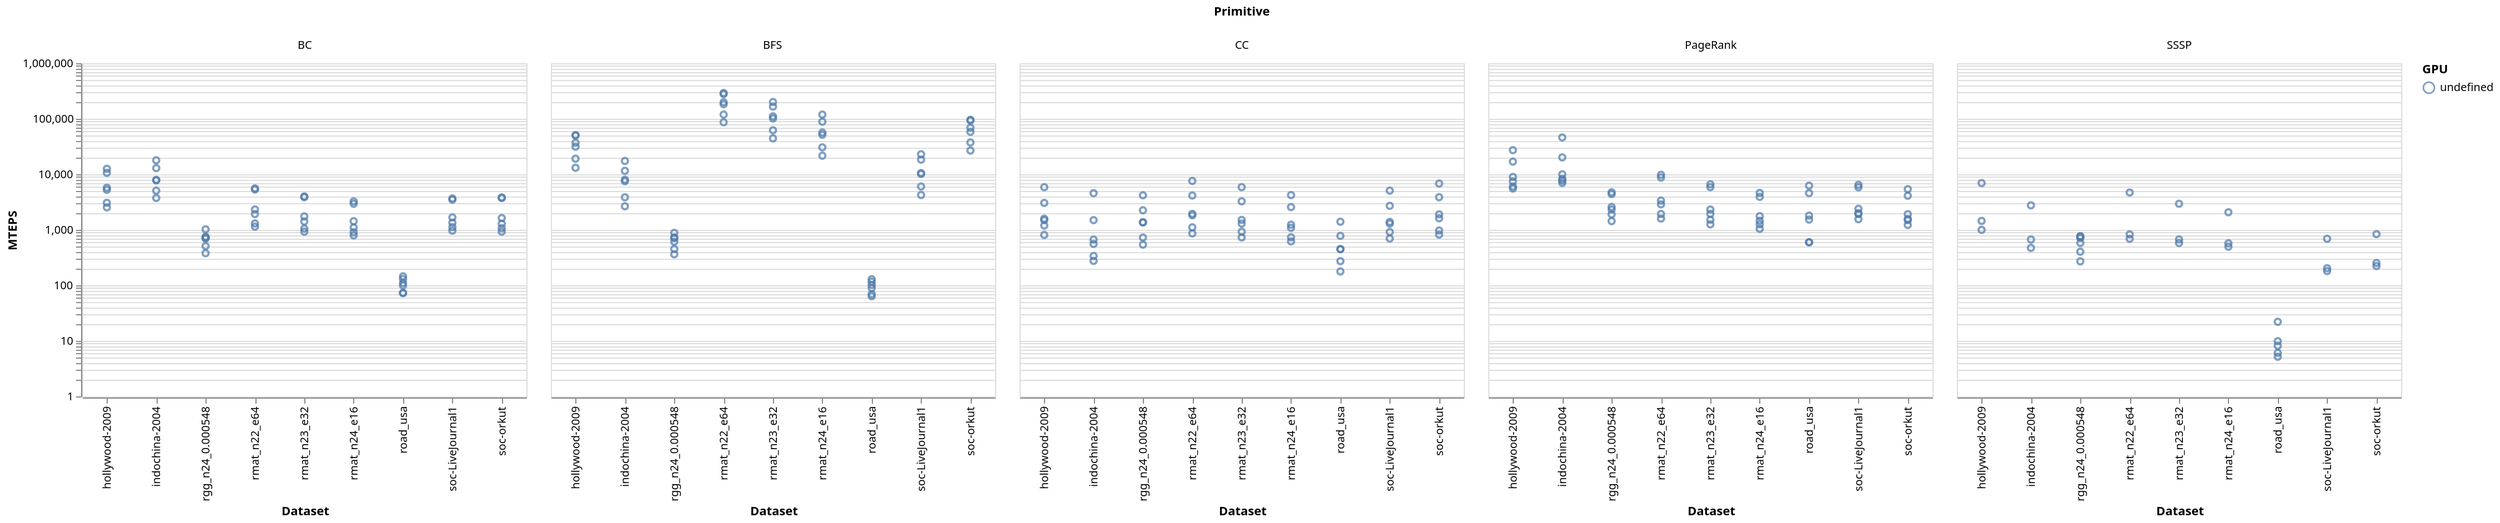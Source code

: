 {"config":{"view":{"width":400,"height":300}},"data":{"values":[{"algorithm":"BFS","dataset":"rmat_n24_e16","m_teps":51577.875,"elapsed":10.096597671508789,"engine":"Gunrock","gunrock_version":"0.4.0","gpuinfo.name":"Tesla M40","time":"2016-11-29 19:59:35","details":"<a href=\"https://github.com/gunrock/io/tree/master/gunrock-output/topc/CentOS7.2_XXx1_topc_arch/BFS_rmat_n24_e16_Tue Nov 29 195935 2016.json\">JSON output</a>"},{"algorithm":"PageRank","dataset":"rmat_n24_e16","m_teps":1455.7415771484375,"elapsed":7154.637026786804,"engine":"Gunrock","gunrock_version":"0.4.0","gpuinfo.name":"Tesla M40","time":"2016-11-30 14:40:03","details":"<a href=\"https://github.com/gunrock/io/tree/master/gunrock-output/topc/CentOS7.2_XXx1_topc_arch/PageRank_rmat_n24_e16_Wed Nov 30 144003 2016.json\">JSON output</a>"},{"algorithm":"CC","dataset":"rmat_n24_e16","m_teps":2570.96826171875,"elapsed":202.55732536315918,"engine":"Gunrock","gunrock_version":"0.4.0","gpuinfo.name":"Tesla P100-PCIE-16GB","time":"2016-11-29 10:05:17","details":"<a href=\"https://github.com/gunrock/io/tree/master/gunrock-output/topc/CentOS7.2_XXx1_topc_arch/CC_rmat_n24_e16_Tue Nov 29 100517 2016.json\">JSON output</a>"},{"algorithm":"BC","dataset":"soc-orkut","m_teps":1631.3426513671875,"elapsed":260.7648620605469,"engine":"Gunrock","gunrock_version":"0.4.0","gpuinfo.name":"Tesla M40 24GB","time":"2016-12-01 09:58:30","details":"<a href=\"https://github.com/gunrock/io/tree/master/gunrock-output/topc/CentOS7.2_XXx1_topc_arch/BC_soc-orkut_Thu Dec  1 095830 2016.json\">JSON output</a>"},{"algorithm":"SSSP","dataset":"rgg_n24_0.000548","m_teps":754.1578369140625,"elapsed":351.5125732421875,"engine":"Gunrock","gunrock_version":"0.4.0","gpuinfo.name":"Tesla P100-PCIE-16GB","time":"2016-11-29 09:49:37","details":"<a href=\"https://github.com/gunrock/io/tree/master/gunrock-output/topc/CentOS7.2_XXx1_topc_arch/SSSP_rgg_n24_0.000548_Tue Nov 29 094937 2016.json\">JSON output</a>"},{"algorithm":"PageRank","dataset":"rmat_n23_e32","m_teps":2323.3816528320312,"elapsed":4362.9618883132935,"engine":"Gunrock","gunrock_version":"0.4.0","gpuinfo.name":"Tesla M40 24GB","time":"2016-12-01 10:05:18","details":"<a href=\"https://github.com/gunrock/io/tree/master/gunrock-output/topc/CentOS7.2_XXx1_topc_arch/PageRank_rmat_n23_e32_Thu Dec  1 100518 2016.json\">JSON output</a>"},{"algorithm":"CC","dataset":"road_usa","m_teps":273.19866943359375,"elapsed":211.23318672180176,"engine":"Gunrock","gunrock_version":"0.4.0","gpuinfo.name":"Tesla K40m","time":"2016-12-01 10:57:41","details":"<a href=\"https://github.com/gunrock/io/tree/master/gunrock-output/topc/CentOS7.2_XXx1_topc_arch/CC_road_usa_Thu Dec  1 105741 2016.json\">JSON output</a>"},{"algorithm":"BFS","dataset":"hollywood-2009","m_teps":37059.7890625,"elapsed":3.0386924743652344,"engine":"Gunrock","gunrock_version":"0.4.0","gpuinfo.name":"Tesla M40 24GB","time":"2016-12-01 09:52:22","details":"<a href=\"https://github.com/gunrock/io/tree/master/gunrock-output/topc/CentOS7.2_XXx1_topc_arch/BFS_hollywood-2009_Thu Dec  1 095222 2016.json\">JSON output</a>"},{"algorithm":"BFS","dataset":"rmat_n22_e64","m_teps":119147.390625,"elapsed":4.062819480895996,"engine":"Gunrock","gunrock_version":"0.4.0","gpuinfo.name":"Tesla K40m","time":"2016-12-01 10:19:21","details":"<a href=\"https://github.com/gunrock/io/tree/master/gunrock-output/topc/CentOS7.2_XXx1_topc_arch/BFS_rmat_n22_e64_Thu Dec  1 101921 2016.json\">JSON output</a>"},{"algorithm":"BC","dataset":"soc-orkut","m_teps":1069.2659912109375,"elapsed":397.8400573730469,"engine":"Gunrock","gunrock_version":"0.4.0","gpuinfo.name":"Tesla K40m","time":"2016-12-01 10:31:09","details":"<a href=\"https://github.com/gunrock/io/tree/master/gunrock-output/topc/CentOS7.2_XXx1_topc_arch/BC_soc-orkut_Thu Dec  1 103109 2016.json\">JSON output</a>"},{"algorithm":"BC","dataset":"rgg_n24_0.000548","m_teps":1021.9720458984375,"elapsed":519.3756103515625,"engine":"Gunrock","gunrock_version":"0.4.0","gpuinfo.name":"Tesla P100-PCIE-16GB","time":"2016-11-29 09:54:31","details":"<a href=\"https://github.com/gunrock/io/tree/master/gunrock-output/topc/CentOS7.2_XXx1_topc_arch/BC_rgg_n24_0.000548_Tue Nov 29 095431 2016.json\">JSON output</a>"},{"algorithm":"PageRank","dataset":"soc-LiveJournal1","m_teps":2001.0831298828125,"elapsed":1027.8730392456055,"engine":"Gunrock","gunrock_version":"0.4.0","gpuinfo.name":"Tesla M40","time":"2016-11-30 14:35:44","details":"<a href=\"https://github.com/gunrock/io/tree/master/gunrock-output/topc/CentOS7.2_XXx1_topc_arch/PageRank_soc-LiveJournal1_Wed Nov 30 143544 2016.json\">JSON output</a>"},{"algorithm":"SSSP","dataset":"hollywood-2009","m_teps":1448.8941650390625,"elapsed":77.72362518310547,"engine":"Gunrock","gunrock_version":"0.4.0","gpuinfo.name":"Tesla K40m","time":"2016-12-01 10:22:18","details":"<a href=\"https://github.com/gunrock/io/tree/master/gunrock-output/topc/CentOS7.2_XXx1_topc_arch/SSSP_hollywood-2009_Thu Dec  1 102218 2016.json\">JSON output</a>"},{"algorithm":"CC","dataset":"rmat_n22_e64","m_teps":1109.45654296875,"elapsed":436.32118701934814,"engine":"Gunrock","gunrock_version":"0.4.0","gpuinfo.name":"Tesla K40m","time":"2016-12-01 10:47:39","details":"<a href=\"https://github.com/gunrock/io/tree/master/gunrock-output/topc/CentOS7.2_XXx1_topc_arch/CC_rmat_n22_e64_Thu Dec  1 104739 2016.json\">JSON output</a>"},{"algorithm":"SSSP","dataset":"rgg_n24_0.000548","m_teps":270.98675537109375,"elapsed":978.1978149414062,"engine":"Gunrock","gunrock_version":"0.4.0","gpuinfo.name":"Tesla K80","time":"2016-11-30 14:12:18","details":"<a href=\"https://github.com/gunrock/io/tree/master/gunrock-output/topc/CentOS7.2_XXx1_topc_arch/SSSP_rgg_n24_0.000548_Wed Nov 30 141218 2016.json\">JSON output</a>"},{"algorithm":"SSSP","dataset":"road_usa","m_teps":6.071076393127441,"elapsed":9505.5009765625,"engine":"Gunrock","gunrock_version":"0.4.0","gpuinfo.name":"Tesla K40m","time":"2016-12-01 10:28:01","details":"<a href=\"https://github.com/gunrock/io/tree/master/gunrock-output/topc/CentOS7.2_XXx1_topc_arch/SSSP_road_usa_Thu Dec  1 102801 2016.json\">JSON output</a>"},{"algorithm":"BC","dataset":"rmat_n23_e32","m_teps":1056.6055908203125,"elapsed":959.374267578125,"engine":"Gunrock","gunrock_version":"0.4.0","gpuinfo.name":"Tesla K40m","time":"2016-12-01 10:32:19","details":"<a href=\"https://github.com/gunrock/io/tree/master/gunrock-output/topc/CentOS7.2_XXx1_topc_arch/BC_rmat_n23_e32_Thu Dec  1 103219 2016.json\">JSON output</a>"},{"algorithm":"BC","dataset":"road_usa","m_teps":110.34382629394531,"elapsed":1045.978271484375,"engine":"Gunrock","gunrock_version":"0.4.0","gpuinfo.name":"Tesla M40","time":"2016-11-29 20:07:28","details":"<a href=\"https://github.com/gunrock/io/tree/master/gunrock-output/topc/CentOS7.2_XXx1_topc_arch/BC_road_usa_Tue Nov 29 200728 2016.json\">JSON output</a>"},{"algorithm":"BC","dataset":"rgg_n24_0.000548","m_teps":698.2745361328125,"elapsed":760.2845458984375,"engine":"Gunrock","gunrock_version":"0.4.0","gpuinfo.name":"Tesla M40","time":"2016-11-29 20:09:24","details":"<a href=\"https://github.com/gunrock/io/tree/master/gunrock-output/topc/CentOS7.2_XXx1_topc_arch/BC_rgg_n24_0.000548_Tue Nov 29 200924 2016.json\">JSON output</a>"},{"algorithm":"PageRank","dataset":"road_usa","m_teps":4594.353057861328,"elapsed":263.77623081207275,"engine":"Gunrock","gunrock_version":"0.4.0","gpuinfo.name":"Tesla P100-PCIE-16GB","time":"2016-11-30 17:53:33","details":"<a href=\"https://github.com/gunrock/io/tree/master/gunrock-output/topc/CentOS7.2_XXx1_topc_arch/PageRank_road_usa_Wed Nov 30 175333 2016.json\">JSON output</a>"},{"algorithm":"BC","dataset":"rmat_n24_e16","m_teps":793.8890380859375,"elapsed":1311.9307861328125,"engine":"Gunrock","gunrock_version":"0.4.0","gpuinfo.name":"Tesla K80","time":"2016-11-30 14:15:26","details":"<a href=\"https://github.com/gunrock/io/tree/master/gunrock-output/topc/CentOS7.2_XXx1_topc_arch/BC_rmat_n24_e16_Wed Nov 30 141526 2016.json\">JSON output</a>"},{"algorithm":"PageRank","dataset":"rgg_n24_0.000548","m_teps":4749.027908325195,"elapsed":1061.9746923446655,"engine":"Gunrock","gunrock_version":"0.4.0","gpuinfo.name":"Tesla P100-PCIE-16GB","time":"2016-11-30 17:53:47","details":"<a href=\"https://github.com/gunrock/io/tree/master/gunrock-output/topc/CentOS7.2_XXx1_topc_arch/PageRank_rgg_n24_0.000548_Wed Nov 30 175347 2016.json\">JSON output</a>"},{"algorithm":"BC","dataset":"rmat_n22_e64","m_teps":1140.6607666015625,"elapsed":848.7328491210938,"engine":"Gunrock","gunrock_version":"0.4.0","gpuinfo.name":"Tesla K80","time":"2016-11-30 14:14:02","details":"<a href=\"https://github.com/gunrock/io/tree/master/gunrock-output/topc/CentOS7.2_XXx1_topc_arch/BC_rmat_n22_e64_Wed Nov 30 141402 2016.json\">JSON output</a>"},{"algorithm":"PageRank","dataset":"rmat_n23_e32","m_teps":1254.887580871582,"elapsed":7673.883318901062,"engine":"Gunrock","gunrock_version":"0.4.0","gpuinfo.name":"Tesla K40m","time":"2016-12-01 10:39:25","details":"<a href=\"https://github.com/gunrock/io/tree/master/gunrock-output/topc/CentOS7.2_XXx1_topc_arch/PageRank_rmat_n23_e32_Thu Dec  1 103925 2016.json\">JSON output</a>"},{"algorithm":"PageRank","dataset":"rmat_n24_e16","m_teps":1765.9974670410156,"elapsed":5897.6722240448,"engine":"Gunrock","gunrock_version":"0.4.0","gpuinfo.name":"Tesla M40 24GB","time":"2016-12-01 10:06:21","details":"<a href=\"https://github.com/gunrock/io/tree/master/gunrock-output/topc/CentOS7.2_XXx1_topc_arch/PageRank_rmat_n24_e16_Thu Dec  1 100621 2016.json\">JSON output</a>"},{"algorithm":"PageRank","dataset":"soc-orkut","m_teps":1915.1980895996094,"elapsed":2443.280076980591,"engine":"Gunrock","gunrock_version":"0.4.0","gpuinfo.name":"Tesla M40 24GB","time":"2016-12-01 10:03:34","details":"<a href=\"https://github.com/gunrock/io/tree/master/gunrock-output/topc/CentOS7.2_XXx1_topc_arch/PageRank_soc-orkut_Thu Dec  1 100334 2016.json\">JSON output</a>"},{"algorithm":"BC","dataset":"soc-LiveJournal1","m_teps":1344.8056640625,"elapsed":127.44052124023438,"engine":"Gunrock","gunrock_version":"0.4.0","gpuinfo.name":"Tesla M40","time":"2016-11-29 20:05:13","details":"<a href=\"https://github.com/gunrock/io/tree/master/gunrock-output/topc/CentOS7.2_XXx1_topc_arch/BC_soc-LiveJournal1_Tue Nov 29 200513 2016.json\">JSON output</a>"},{"algorithm":"BC","dataset":"road_usa","m_teps":145.63819885253906,"elapsed":792.4929809570312,"engine":"Gunrock","gunrock_version":"0.4.0","gpuinfo.name":"Tesla P100-PCIE-16GB","time":"2016-11-29 09:52:32","details":"<a href=\"https://github.com/gunrock/io/tree/master/gunrock-output/topc/CentOS7.2_XXx1_topc_arch/BC_road_usa_Tue Nov 29 095232 2016.json\">JSON output</a>"},{"algorithm":"BC","dataset":"rmat_n23_e32","m_teps":926.8665161132812,"elapsed":1093.6820068359375,"engine":"Gunrock","gunrock_version":"0.4.0","gpuinfo.name":"Tesla K80","time":"2016-11-30 14:14:41","details":"<a href=\"https://github.com/gunrock/io/tree/master/gunrock-output/topc/CentOS7.2_XXx1_topc_arch/BC_rmat_n23_e32_Wed Nov 30 141441 2016.json\">JSON output</a>"},{"algorithm":"CC","dataset":"rgg_n24_0.000548","m_teps":1357.5457763671875,"elapsed":195.5333948135376,"engine":"Gunrock","gunrock_version":"0.4.0","gpuinfo.name":"Tesla M40 24GB","time":"2016-12-01 10:22:43","details":"<a href=\"https://github.com/gunrock/io/tree/master/gunrock-output/topc/CentOS7.2_XXx1_topc_arch/CC_rgg_n24_0.000548_Thu Dec  1 102243 2016.json\">JSON output</a>"},{"algorithm":"CC","dataset":"road_usa","m_teps":446.7572021484375,"elapsed":129.1722297668457,"engine":"Gunrock","gunrock_version":"0.4.0","gpuinfo.name":"Tesla M40 24GB","time":"2016-12-01 10:22:03","details":"<a href=\"https://github.com/gunrock/io/tree/master/gunrock-output/topc/CentOS7.2_XXx1_topc_arch/CC_road_usa_Thu Dec  1 102203 2016.json\">JSON output</a>"},{"algorithm":"BC","dataset":"soc-orkut","m_teps":1291.48583984375,"elapsed":329.3855895996094,"engine":"Gunrock","gunrock_version":"0.4.0","gpuinfo.name":"Tesla M40","time":"2016-11-29 20:05:18","details":"<a href=\"https://github.com/gunrock/io/tree/master/gunrock-output/topc/CentOS7.2_XXx1_topc_arch/BC_soc-orkut_Tue Nov 29 200518 2016.json\">JSON output</a>"},{"algorithm":"PageRank","dataset":"soc-LiveJournal1","m_teps":1556.6260986328125,"elapsed":1321.3572978973389,"engine":"Gunrock","gunrock_version":"0.4.0","gpuinfo.name":"Tesla K40m","time":"2016-12-01 10:36:33","details":"<a href=\"https://github.com/gunrock/io/tree/master/gunrock-output/topc/CentOS7.2_XXx1_topc_arch/PageRank_soc-LiveJournal1_Thu Dec  1 103633 2016.json\">JSON output</a>"},{"algorithm":"CC","dataset":"road_usa","m_teps":451.9570007324219,"elapsed":127.68609523773193,"engine":"Gunrock","gunrock_version":"0.4.0","gpuinfo.name":"Tesla M40","time":"2016-11-29 20:23:11","details":"<a href=\"https://github.com/gunrock/io/tree/master/gunrock-output/topc/CentOS7.2_XXx1_topc_arch/CC_road_usa_Tue Nov 29 202311 2016.json\">JSON output</a>"},{"algorithm":"CC","dataset":"indochina-2004","m_teps":1496.7493896484375,"elapsed":201.7503023147583,"engine":"Gunrock","gunrock_version":"0.4.0","gpuinfo.name":"Tesla P100-PCIE-16GB","time":"2016-11-29 09:57:57","details":"<a href=\"https://github.com/gunrock/io/tree/master/gunrock-output/topc/CentOS7.2_XXx1_topc_arch/CC_indochina-2004_Tue Nov 29 095757 2016.json\">JSON output</a>"},{"algorithm":"BFS","dataset":"hollywood-2009","m_teps":19126.181640625,"elapsed":5.887913703918457,"engine":"Gunrock","gunrock_version":"0.4.0","gpuinfo.name":"Tesla K40m","time":"2016-12-01 10:18:44","details":"<a href=\"https://github.com/gunrock/io/tree/master/gunrock-output/topc/CentOS7.2_XXx1_topc_arch/BFS_hollywood-2009_Thu Dec  1 101844 2016.json\">JSON output</a>"},{"algorithm":"SSSP","dataset":"rgg_n24_0.000548","m_teps":582.5126953125,"elapsed":455.1119689941406,"engine":"Gunrock","gunrock_version":"0.4.0","gpuinfo.name":"Tesla M40","time":"2016-11-29 20:04:22","details":"<a href=\"https://github.com/gunrock/io/tree/master/gunrock-output/topc/CentOS7.2_XXx1_topc_arch/SSSP_rgg_n24_0.000548_Tue Nov 29 200422 2016.json\">JSON output</a>"},{"algorithm":"SSSP","dataset":"rgg_n24_0.000548","m_teps":772.6026611328125,"elapsed":343.1083068847656,"engine":"Gunrock","gunrock_version":"0.4.0","gpuinfo.name":"Tesla M40 24GB","time":"2016-12-01 09:57:28","details":"<a href=\"https://github.com/gunrock/io/tree/master/gunrock-output/topc/CentOS7.2_XXx1_topc_arch/SSSP_rgg_n24_0.000548_Thu Dec  1 095728 2016.json\">JSON output</a>"},{"algorithm":"BC","dataset":"rmat_n23_e32","m_teps":3999.49169921875,"elapsed":253.453857421875,"engine":"Gunrock","gunrock_version":"0.4.0","gpuinfo.name":"Tesla P100-PCIE-16GB","time":"2016-11-29 09:51:41","details":"<a href=\"https://github.com/gunrock/io/tree/master/gunrock-output/topc/CentOS7.2_XXx1_topc_arch/BC_rmat_n23_e32_Tue Nov 29 095141 2016.json\">JSON output</a>"},{"algorithm":"SSSP","dataset":"indochina-2004","m_teps":670.0359497070312,"elapsed":444.9159851074219,"engine":"Gunrock","gunrock_version":"0.4.0","gpuinfo.name":"Tesla K40m","time":"2016-12-01 10:22:55","details":"<a href=\"https://github.com/gunrock/io/tree/master/gunrock-output/topc/CentOS7.2_XXx1_topc_arch/SSSP_indochina-2004_Thu Dec  1 102255 2016.json\">JSON output</a>"},{"algorithm":"BC","dataset":"rmat_n22_e64","m_teps":1304.5194091796875,"elapsed":742.1563110351562,"engine":"Gunrock","gunrock_version":"0.4.0","gpuinfo.name":"Tesla K40m","time":"2016-12-01 10:31:44","details":"<a href=\"https://github.com/gunrock/io/tree/master/gunrock-output/topc/CentOS7.2_XXx1_topc_arch/BC_rmat_n22_e64_Thu Dec  1 103144 2016.json\">JSON output</a>"},{"algorithm":"BFS","dataset":"hollywood-2009","m_teps":50103.89453125,"elapsed":2.24759578704834,"engine":"Gunrock","gunrock_version":"0.4.0","gpuinfo.name":"Tesla P100-PCIE-16GB","time":"2016-11-29 09:45:05","details":"<a href=\"https://github.com/gunrock/io/tree/master/gunrock-output/topc/CentOS7.2_XXx1_topc_arch/BFS_hollywood-2009_Tue Nov 29 094505 2016.json\">JSON output</a>"},{"algorithm":"BFS","dataset":"indochina-2004","m_teps":7518.9345703125,"elapsed":39.647865295410156,"engine":"Gunrock","gunrock_version":"0.4.0","gpuinfo.name":"Tesla M40","time":"2016-11-29 19:58:17","details":"<a href=\"https://github.com/gunrock/io/tree/master/gunrock-output/topc/CentOS7.2_XXx1_topc_arch/BFS_indochina-2004_Tue Nov 29 195817 2016.json\">JSON output</a>"},{"algorithm":"BC","dataset":"rmat_n22_e64","m_teps":1925.25830078125,"elapsed":502.873291015625,"engine":"Gunrock","gunrock_version":"0.4.0","gpuinfo.name":"Tesla M40","time":"2016-11-29 20:05:53","details":"<a href=\"https://github.com/gunrock/io/tree/master/gunrock-output/topc/CentOS7.2_XXx1_topc_arch/BC_rmat_n22_e64_Tue Nov 29 200553 2016.json\">JSON output</a>"},{"algorithm":"CC","dataset":"soc-LiveJournal1","m_teps":2709.746337890625,"elapsed":31.627488136291504,"engine":"Gunrock","gunrock_version":"0.4.0","gpuinfo.name":"Tesla P100-PCIE-16GB","time":"2016-11-29 09:55:23","details":"<a href=\"https://github.com/gunrock/io/tree/master/gunrock-output/topc/CentOS7.2_XXx1_topc_arch/CC_soc-LiveJournal1_Tue Nov 29 095523 2016.json\">JSON output</a>"},{"algorithm":"CC","dataset":"soc-orkut","m_teps":820.7590942382812,"elapsed":259.1484069824219,"engine":"Gunrock","gunrock_version":"0.4.0","gpuinfo.name":"Tesla K80","time":"2016-11-30 14:19:45","details":"<a href=\"https://github.com/gunrock/io/tree/master/gunrock-output/topc/CentOS7.2_XXx1_topc_arch/CC_soc-orkut_Wed Nov 30 141945 2016.json\">JSON output</a>"},{"algorithm":"CC","dataset":"hollywood-2009","m_teps":1195.7252197265625,"elapsed":94.29543018341064,"engine":"Gunrock","gunrock_version":"0.4.0","gpuinfo.name":"Tesla K40m","time":"2016-12-01 10:45:52","details":"<a href=\"https://github.com/gunrock/io/tree/master/gunrock-output/topc/CentOS7.2_XXx1_topc_arch/CC_hollywood-2009_Thu Dec  1 104552 2016.json\">JSON output</a>"},{"algorithm":"CC","dataset":"rmat_n23_e32","m_teps":1298.04638671875,"elapsed":390.45329093933105,"engine":"Gunrock","gunrock_version":"0.4.0","gpuinfo.name":"Tesla M40","time":"2016-11-29 20:16:55","details":"<a href=\"https://github.com/gunrock/io/tree/master/gunrock-output/topc/CentOS7.2_XXx1_topc_arch/CC_rmat_n23_e32_Tue Nov 29 201655 2016.json\">JSON output</a>"},{"algorithm":"BFS","dataset":"soc-orkut","m_teps":26812.587890625,"elapsed":7.932782173156738,"engine":"Gunrock","gunrock_version":"0.4.0","gpuinfo.name":"Tesla K80","time":"2016-11-30 13:58:41","details":"<a href=\"https://github.com/gunrock/io/tree/master/gunrock-output/topc/CentOS7.2_XXx1_topc_arch/BFS_soc-orkut_Wed Nov 30 135841 2016.json\">JSON output</a>"},{"algorithm":"SSSP","dataset":"rmat_n23_e32","m_teps":671.43310546875,"elapsed":754.8694458007812,"engine":"Gunrock","gunrock_version":"0.4.0","gpuinfo.name":"Tesla K40m","time":"2016-12-01 10:25:13","details":"<a href=\"https://github.com/gunrock/io/tree/master/gunrock-output/topc/CentOS7.2_XXx1_topc_arch/SSSP_rmat_n23_e32_Thu Dec  1 102513 2016.json\">JSON output</a>"},{"algorithm":"PageRank","dataset":"hollywood-2009","m_teps":6049.0594482421875,"elapsed":447.34790325164795,"engine":"Gunrock","gunrock_version":"0.4.0","gpuinfo.name":"Tesla K80","time":"2016-11-30 14:42:58","details":"<a href=\"https://github.com/gunrock/io/tree/master/gunrock-output/topc/CentOS7.2_XXx1_topc_arch/PageRank_hollywood-2009_Wed Nov 30 144258 2016.json\">JSON output</a>"},{"algorithm":"BC","dataset":"road_usa","m_teps":130.23220825195312,"elapsed":886.2420043945312,"engine":"Gunrock","gunrock_version":"0.4.0","gpuinfo.name":"Tesla M40 24GB","time":"2016-12-01 10:00:29","details":"<a href=\"https://github.com/gunrock/io/tree/master/gunrock-output/topc/CentOS7.2_XXx1_topc_arch/BC_road_usa_Thu Dec  1 100029 2016.json\">JSON output</a>"},{"algorithm":"BFS","dataset":"rmat_n24_e16","m_teps":30624.197265625,"elapsed":17.004657745361328,"engine":"Gunrock","gunrock_version":"0.4.0","gpuinfo.name":"Tesla K40m","time":"2016-12-01 10:20:09","details":"<a href=\"https://github.com/gunrock/io/tree/master/gunrock-output/topc/CentOS7.2_XXx1_topc_arch/BFS_rmat_n24_e16_Thu Dec  1 102009 2016.json\">JSON output</a>"},{"algorithm":"SSSP","dataset":"road_usa","m_teps":9.88219165802002,"elapsed":5839.658203125,"engine":"Gunrock","gunrock_version":"0.4.0","gpuinfo.name":"Tesla M40 24GB","time":"2016-12-01 09:55:59","details":"<a href=\"https://github.com/gunrock/io/tree/master/gunrock-output/topc/CentOS7.2_XXx1_topc_arch/SSSP_road_usa_Thu Dec  1 095559 2016.json\">JSON output</a>"},{"algorithm":"CC","dataset":"rgg_n24_0.000548","m_teps":2251.191162109375,"elapsed":117.90096759796143,"engine":"Gunrock","gunrock_version":"0.4.0","gpuinfo.name":"Tesla P100-PCIE-16GB","time":"2016-11-29 10:09:31","details":"<a href=\"https://github.com/gunrock/io/tree/master/gunrock-output/topc/CentOS7.2_XXx1_topc_arch/CC_rgg_n24_0.000548_Tue Nov 29 100931 2016.json\">JSON output</a>"},{"algorithm":"BFS","dataset":"rgg_n24_0.000548","m_teps":881.8350830078125,"elapsed":301.0084533691406,"engine":"Gunrock","gunrock_version":"0.4.0","gpuinfo.name":"Tesla P100-PCIE-16GB","time":"2016-11-29 09:46:40","details":"<a href=\"https://github.com/gunrock/io/tree/master/gunrock-output/topc/CentOS7.2_XXx1_topc_arch/BFS_rgg_n24_0.000548_Tue Nov 29 094640 2016.json\">JSON output</a>"},{"algorithm":"BC","dataset":"soc-LiveJournal1","m_teps":1674.7545166015625,"elapsed":102.33304595947266,"engine":"Gunrock","gunrock_version":"0.4.0","gpuinfo.name":"Tesla M40 24GB","time":"2016-12-01 09:58:24","details":"<a href=\"https://github.com/gunrock/io/tree/master/gunrock-output/topc/CentOS7.2_XXx1_topc_arch/BC_soc-LiveJournal1_Thu Dec  1 095824 2016.json\">JSON output</a>"},{"algorithm":"SSSP","dataset":"soc-orkut","m_teps":222.9230194091797,"elapsed":954.1339111328125,"engine":"Gunrock","gunrock_version":"0.4.0","gpuinfo.name":"Tesla K80","time":"2016-11-30 14:02:32","details":"<a href=\"https://github.com/gunrock/io/tree/master/gunrock-output/topc/CentOS7.2_XXx1_topc_arch/SSSP_soc-orkut_Wed Nov 30 140232 2016.json\">JSON output</a>"},{"algorithm":"PageRank","dataset":"rmat_n23_e32","m_teps":1517.1942138671875,"elapsed":6681.145262718201,"engine":"Gunrock","gunrock_version":"0.4.0","gpuinfo.name":"Tesla K80","time":"2016-11-30 14:44:44","details":"<a href=\"https://github.com/gunrock/io/tree/master/gunrock-output/topc/CentOS7.2_XXx1_topc_arch/PageRank_rmat_n23_e32_Wed Nov 30 144444 2016.json\">JSON output</a>"},{"algorithm":"CC","dataset":"indochina-2004","m_teps":338.67218017578125,"elapsed":891.6281223297119,"engine":"Gunrock","gunrock_version":"0.4.0","gpuinfo.name":"Tesla K40m","time":"2016-12-01 10:46:21","details":"<a href=\"https://github.com/gunrock/io/tree/master/gunrock-output/topc/CentOS7.2_XXx1_topc_arch/CC_indochina-2004_Thu Dec  1 104621 2016.json\">JSON output</a>"},{"algorithm":"PageRank","dataset":"hollywood-2009","m_teps":16949.92822265625,"elapsed":159.6487045288086,"engine":"Gunrock","gunrock_version":"0.4.0","gpuinfo.name":"Tesla P100-PCIE-16GB","time":"2016-11-30 17:51:41","details":"<a href=\"https://github.com/gunrock/io/tree/master/gunrock-output/topc/CentOS7.2_XXx1_topc_arch/PageRank_hollywood-2009_Wed Nov 30 175141 2016.json\">JSON output</a>"},{"algorithm":"CC","dataset":"rmat_n23_e32","m_teps":3266.63330078125,"elapsed":155.15625476837158,"engine":"Gunrock","gunrock_version":"0.4.0","gpuinfo.name":"Tesla P100-PCIE-16GB","time":"2016-11-29 10:02:01","details":"<a href=\"https://github.com/gunrock/io/tree/master/gunrock-output/topc/CentOS7.2_XXx1_topc_arch/CC_rmat_n23_e32_Tue Nov 29 100201 2016.json\">JSON output</a>"},{"algorithm":"SSSP","dataset":"rmat_n24_e16","m_teps":572.5731811523438,"elapsed":909.4984741210938,"engine":"Gunrock","gunrock_version":"0.4.0","gpuinfo.name":"Tesla K40m","time":"2016-12-01 10:26:39","details":"<a href=\"https://github.com/gunrock/io/tree/master/gunrock-output/topc/CentOS7.2_XXx1_topc_arch/SSSP_rmat_n24_e16_Thu Dec  1 102639 2016.json\">JSON output</a>"},{"algorithm":"SSSP","dataset":"soc-orkut","m_teps":253.3397674560547,"elapsed":839.5776977539062,"engine":"Gunrock","gunrock_version":"0.4.0","gpuinfo.name":"Tesla K40m","time":"2016-12-01 10:21:31","details":"<a href=\"https://github.com/gunrock/io/tree/master/gunrock-output/topc/CentOS7.2_XXx1_topc_arch/SSSP_soc-orkut_Thu Dec  1 102131 2016.json\">JSON output</a>"},{"algorithm":"CC","dataset":"indochina-2004","m_teps":557.4061889648438,"elapsed":541.7407274246216,"engine":"Gunrock","gunrock_version":"0.4.0","gpuinfo.name":"Tesla M40","time":"2016-11-29 20:12:29","details":"<a href=\"https://github.com/gunrock/io/tree/master/gunrock-output/topc/CentOS7.2_XXx1_topc_arch/CC_indochina-2004_Tue Nov 29 201229 2016.json\">JSON output</a>"},{"algorithm":"CC","dataset":"rmat_n24_e16","m_teps":733.84130859375,"elapsed":709.6371173858643,"engine":"Gunrock","gunrock_version":"0.4.0","gpuinfo.name":"Tesla K40m","time":"2016-12-01 10:54:00","details":"<a href=\"https://github.com/gunrock/io/tree/master/gunrock-output/topc/CentOS7.2_XXx1_topc_arch/CC_rmat_n24_e16_Thu Dec  1 105400 2016.json\">JSON output</a>"},{"algorithm":"BC","dataset":"soc-orkut","m_teps":3837.598876953125,"elapsed":110.84973907470703,"engine":"Gunrock","gunrock_version":"0.4.0","gpuinfo.name":"Tesla P100-PCIE-16GB","time":"2016-11-29 09:50:41","details":"<a href=\"https://github.com/gunrock/io/tree/master/gunrock-output/topc/CentOS7.2_XXx1_topc_arch/BC_soc-orkut_Tue Nov 29 095041 2016.json\">JSON output</a>"},{"algorithm":"BC","dataset":"soc-LiveJournal1","m_teps":1120.7100830078125,"elapsed":152.92333984375,"engine":"Gunrock","gunrock_version":"0.4.0","gpuinfo.name":"Tesla K40m","time":"2016-12-01 10:31:03","details":"<a href=\"https://github.com/gunrock/io/tree/master/gunrock-output/topc/CentOS7.2_XXx1_topc_arch/BC_soc-LiveJournal1_Thu Dec  1 103103 2016.json\">JSON output</a>"},{"algorithm":"SSSP","dataset":"rgg_n24_0.000548","m_teps":403.90350341796875,"elapsed":656.3494262695312,"engine":"Gunrock","gunrock_version":"0.4.0","gpuinfo.name":"Tesla K40m","time":"2016-12-01 10:30:07","details":"<a href=\"https://github.com/gunrock/io/tree/master/gunrock-output/topc/CentOS7.2_XXx1_topc_arch/SSSP_rgg_n24_0.000548_Thu Dec  1 103007 2016.json\">JSON output</a>"},{"algorithm":"BC","dataset":"rmat_n24_e16","m_teps":1432.943115234375,"elapsed":726.8362426757812,"engine":"Gunrock","gunrock_version":"0.4.0","gpuinfo.name":"Tesla M40 24GB","time":"2016-12-01 10:00:07","details":"<a href=\"https://github.com/gunrock/io/tree/master/gunrock-output/topc/CentOS7.2_XXx1_topc_arch/BC_rmat_n24_e16_Thu Dec  1 100007 2016.json\">JSON output</a>"},{"algorithm":"BFS","dataset":"rmat_n23_e32","m_teps":62196.6015625,"elapsed":8.148884773254395,"engine":"Gunrock","gunrock_version":"0.4.0","gpuinfo.name":"Tesla K40m","time":"2016-12-01 10:19:44","details":"<a href=\"https://github.com/gunrock/io/tree/master/gunrock-output/topc/CentOS7.2_XXx1_topc_arch/BFS_rmat_n23_e32_Thu Dec  1 101944 2016.json\">JSON output</a>"},{"algorithm":"BFS","dataset":"rgg_n24_0.000548","m_teps":730.2994384765625,"elapsed":363.4363708496094,"engine":"Gunrock","gunrock_version":"0.4.0","gpuinfo.name":"Tesla M40 24GB","time":"2016-12-01 09:54:03","details":"<a href=\"https://github.com/gunrock/io/tree/master/gunrock-output/topc/CentOS7.2_XXx1_topc_arch/BFS_rgg_n24_0.000548_Thu Dec  1 095403 2016.json\">JSON output</a>"},{"algorithm":"BFS","dataset":"road_usa","m_teps":116.3349609375,"elapsed":496.05572509765625,"engine":"Gunrock","gunrock_version":"0.4.0","gpuinfo.name":"Tesla M40 24GB","time":"2016-12-01 09:53:46","details":"<a href=\"https://github.com/gunrock/io/tree/master/gunrock-output/topc/CentOS7.2_XXx1_topc_arch/BFS_road_usa_Thu Dec  1 095346 2016.json\">JSON output</a>"},{"algorithm":"BFS","dataset":"soc-orkut","m_teps":69273.796875,"elapsed":3.070402145385742,"engine":"Gunrock","gunrock_version":"0.4.0","gpuinfo.name":"Tesla M40 24GB","time":"2016-12-01 09:52:17","details":"<a href=\"https://github.com/gunrock/io/tree/master/gunrock-output/topc/CentOS7.2_XXx1_topc_arch/BFS_soc-orkut_Thu Dec  1 095217 2016.json\">JSON output</a>"},{"algorithm":"SSSP","dataset":"soc-LiveJournal1","m_teps":203.72372436523438,"elapsed":420.6253662109375,"engine":"Gunrock","gunrock_version":"0.4.0","gpuinfo.name":"Tesla K40m","time":"2016-12-01 10:20:55","details":"<a href=\"https://github.com/gunrock/io/tree/master/gunrock-output/topc/CentOS7.2_XXx1_topc_arch/SSSP_soc-LiveJournal1_Thu Dec  1 102055 2016.json\">JSON output</a>"},{"algorithm":"BC","dataset":"road_usa","m_teps":72.7790298461914,"elapsed":1585.858642578125,"engine":"Gunrock","gunrock_version":"0.4.0","gpuinfo.name":"Tesla K80","time":"2016-11-30 14:15:55","details":"<a href=\"https://github.com/gunrock/io/tree/master/gunrock-output/topc/CentOS7.2_XXx1_topc_arch/BC_road_usa_Wed Nov 30 141555 2016.json\">JSON output</a>"},{"algorithm":"BFS","dataset":"rmat_n22_e64","m_teps":199440.46875,"elapsed":2.427220344543457,"engine":"Gunrock","gunrock_version":"0.4.0","gpuinfo.name":"Tesla M40 24GB","time":"2016-12-01 09:52:50","details":"<a href=\"https://github.com/gunrock/io/tree/master/gunrock-output/topc/CentOS7.2_XXx1_topc_arch/BFS_rmat_n22_e64_Thu Dec  1 095250 2016.json\">JSON output</a>"},{"algorithm":"PageRank","dataset":"rmat_n24_e16","m_teps":4626.863098144531,"elapsed":2251.0196208953857,"engine":"Gunrock","gunrock_version":"0.4.0","gpuinfo.name":"Tesla P100-PCIE-16GB","time":"2016-11-30 17:53:08","details":"<a href=\"https://github.com/gunrock/io/tree/master/gunrock-output/topc/CentOS7.2_XXx1_topc_arch/PageRank_rmat_n24_e16_Wed Nov 30 175308 2016.json\">JSON output</a>"},{"algorithm":"CC","dataset":"indochina-2004","m_teps":275.68157958984375,"elapsed":1095.3566074371338,"engine":"Gunrock","gunrock_version":"0.4.0","gpuinfo.name":"Tesla K80","time":"2016-11-30 14:21:31","details":"<a href=\"https://github.com/gunrock/io/tree/master/gunrock-output/topc/CentOS7.2_XXx1_topc_arch/CC_indochina-2004_Wed Nov 30 142131 2016.json\">JSON output</a>"},{"algorithm":"PageRank","dataset":"soc-LiveJournal1","m_teps":1923.3012084960938,"elapsed":1069.442105293274,"engine":"Gunrock","gunrock_version":"0.4.0","gpuinfo.name":"Tesla K80","time":"2016-11-30 14:42:09","details":"<a href=\"https://github.com/gunrock/io/tree/master/gunrock-output/topc/CentOS7.2_XXx1_topc_arch/PageRank_soc-LiveJournal1_Wed Nov 30 144209 2016.json\">JSON output</a>"},{"algorithm":"SSSP","dataset":"rmat_n23_e32","m_teps":579.7408447265625,"elapsed":874.260009765625,"engine":"Gunrock","gunrock_version":"0.4.0","gpuinfo.name":"Tesla K80","time":"2016-11-30 14:07:01","details":"<a href=\"https://github.com/gunrock/io/tree/master/gunrock-output/topc/CentOS7.2_XXx1_topc_arch/SSSP_rmat_n23_e32_Wed Nov 30 140701 2016.json\">JSON output</a>"},{"algorithm":"BC","dataset":"indochina-2004","m_teps":7781.12060546875,"elapsed":76.62384796142578,"engine":"Gunrock","gunrock_version":"0.4.0","gpuinfo.name":"Tesla M40","time":"2016-11-29 20:05:28","details":"<a href=\"https://github.com/gunrock/io/tree/master/gunrock-output/topc/CentOS7.2_XXx1_topc_arch/BC_indochina-2004_Tue Nov 29 200528 2016.json\">JSON output</a>"},{"algorithm":"PageRank","dataset":"rmat_n22_e64","m_teps":1930.9824142456055,"elapsed":4763.141846656799,"engine":"Gunrock","gunrock_version":"0.4.0","gpuinfo.name":"Tesla K80","time":"2016-11-30 14:43:37","details":"<a href=\"https://github.com/gunrock/io/tree/master/gunrock-output/topc/CentOS7.2_XXx1_topc_arch/PageRank_rmat_n22_e64_Wed Nov 30 144337 2016.json\">JSON output</a>"},{"algorithm":"PageRank","dataset":"rmat_n24_e16","m_teps":1261.2461853027344,"elapsed":8257.792735099792,"engine":"Gunrock","gunrock_version":"0.4.0","gpuinfo.name":"Tesla K80","time":"2016-11-30 14:46:11","details":"<a href=\"https://github.com/gunrock/io/tree/master/gunrock-output/topc/CentOS7.2_XXx1_topc_arch/PageRank_rmat_n24_e16_Wed Nov 30 144611 2016.json\">JSON output</a>"},{"algorithm":"BFS","dataset":"hollywood-2009","m_teps":13115.8466796875,"elapsed":8.58604907989502,"engine":"Gunrock","gunrock_version":"0.4.0","gpuinfo.name":"Tesla K80","time":"2016-11-30 13:58:55","details":"<a href=\"https://github.com/gunrock/io/tree/master/gunrock-output/topc/CentOS7.2_XXx1_topc_arch/BFS_hollywood-2009_Wed Nov 30 135855 2016.json\">JSON output</a>"},{"algorithm":"PageRank","dataset":"rmat_n23_e32","m_teps":1941.0651473999023,"elapsed":4961.120271682739,"engine":"Gunrock","gunrock_version":"0.4.0","gpuinfo.name":"Tesla M40","time":"2016-11-30 14:38:50","details":"<a href=\"https://github.com/gunrock/io/tree/master/gunrock-output/topc/CentOS7.2_XXx1_topc_arch/PageRank_rmat_n23_e32_Wed Nov 30 143850 2016.json\">JSON output</a>"},{"algorithm":"BC","dataset":"hollywood-2009","m_teps":2539.78271484375,"elapsed":88.67948150634766,"engine":"Gunrock","gunrock_version":"0.4.0","gpuinfo.name":"Tesla K80","time":"2016-11-30 14:13:31","details":"<a href=\"https://github.com/gunrock/io/tree/master/gunrock-output/topc/CentOS7.2_XXx1_topc_arch/BC_hollywood-2009_Wed Nov 30 141331 2016.json\">JSON output</a>"},{"algorithm":"BFS","dataset":"indochina-2004","m_teps":3858.609619140625,"elapsed":77.2583236694336,"engine":"Gunrock","gunrock_version":"0.4.0","gpuinfo.name":"Tesla K40m","time":"2016-12-01 10:18:58","details":"<a href=\"https://github.com/gunrock/io/tree/master/gunrock-output/topc/CentOS7.2_XXx1_topc_arch/BFS_indochina-2004_Thu Dec  1 101858 2016.json\">JSON output</a>"},{"algorithm":"BC","dataset":"rmat_n22_e64","m_teps":2329.981201171875,"elapsed":415.5188293457031,"engine":"Gunrock","gunrock_version":"0.4.0","gpuinfo.name":"Tesla M40 24GB","time":"2016-12-01 09:59:02","details":"<a href=\"https://github.com/gunrock/io/tree/master/gunrock-output/topc/CentOS7.2_XXx1_topc_arch/BC_rmat_n22_e64_Thu Dec  1 095902 2016.json\">JSON output</a>"},{"algorithm":"PageRank","dataset":"rmat_n24_e16","m_teps":1044.2986297607422,"elapsed":9973.291683197021,"engine":"Gunrock","gunrock_version":"0.4.0","gpuinfo.name":"Tesla K40m","time":"2016-12-01 10:41:01","details":"<a href=\"https://github.com/gunrock/io/tree/master/gunrock-output/topc/CentOS7.2_XXx1_topc_arch/PageRank_rmat_n24_e16_Thu Dec  1 104101 2016.json\">JSON output</a>"},{"algorithm":"SSSP","dataset":"rmat_n22_e64","m_teps":828.6013793945312,"elapsed":584.2050170898438,"engine":"Gunrock","gunrock_version":"0.4.0","gpuinfo.name":"Tesla K40m","time":"2016-12-01 10:23:56","details":"<a href=\"https://github.com/gunrock/io/tree/master/gunrock-output/topc/CentOS7.2_XXx1_topc_arch/SSSP_rmat_n22_e64_Thu Dec  1 102356 2016.json\">JSON output</a>"},{"algorithm":"PageRank","dataset":"hollywood-2009","m_teps":8976.655517578125,"elapsed":301.452374458313,"engine":"Gunrock","gunrock_version":"0.4.0","gpuinfo.name":"Tesla M40 24GB","time":"2016-12-01 10:04:01","details":"<a href=\"https://github.com/gunrock/io/tree/master/gunrock-output/topc/CentOS7.2_XXx1_topc_arch/PageRank_hollywood-2009_Thu Dec  1 100401 2016.json\">JSON output</a>"},{"algorithm":"BC","dataset":"rmat_n24_e16","m_teps":904.2923583984375,"elapsed":1151.7354736328125,"engine":"Gunrock","gunrock_version":"0.4.0","gpuinfo.name":"Tesla K40m","time":"2016-12-01 10:32:57","details":"<a href=\"https://github.com/gunrock/io/tree/master/gunrock-output/topc/CentOS7.2_XXx1_topc_arch/BC_rmat_n24_e16_Thu Dec  1 103257 2016.json\">JSON output</a>"},{"algorithm":"PageRank","dataset":"rgg_n24_0.000548","m_teps":2582.404586791992,"elapsed":1952.9282093048096,"engine":"Gunrock","gunrock_version":"0.4.0","gpuinfo.name":"Tesla M40 24GB","time":"2016-12-01 10:07:40","details":"<a href=\"https://github.com/gunrock/io/tree/master/gunrock-output/topc/CentOS7.2_XXx1_topc_arch/PageRank_rgg_n24_0.000548_Thu Dec  1 100740 2016.json\">JSON output</a>"},{"algorithm":"BC","dataset":"hollywood-2009","m_teps":10637.6953125,"elapsed":21.172500610351562,"engine":"Gunrock","gunrock_version":"0.4.0","gpuinfo.name":"Tesla P100-PCIE-16GB","time":"2016-11-29 09:50:47","details":"<a href=\"https://github.com/gunrock/io/tree/master/gunrock-output/topc/CentOS7.2_XXx1_topc_arch/BC_hollywood-2009_Tue Nov 29 095047 2016.json\">JSON output</a>"},{"algorithm":"CC","dataset":"rgg_n24_0.000548","m_teps":1377.255615234375,"elapsed":192.7088975906372,"engine":"Gunrock","gunrock_version":"0.4.0","gpuinfo.name":"Tesla M40","time":"2016-11-29 20:23:49","details":"<a href=\"https://github.com/gunrock/io/tree/master/gunrock-output/topc/CentOS7.2_XXx1_topc_arch/CC_rgg_n24_0.000548_Tue Nov 29 202349 2016.json\">JSON output</a>"},{"algorithm":"PageRank","dataset":"soc-LiveJournal1","m_teps":6475.663330078125,"elapsed":317.6291227340698,"engine":"Gunrock","gunrock_version":"0.4.0","gpuinfo.name":"Tesla P100-PCIE-16GB","time":"2016-11-30 17:51:22","details":"<a href=\"https://github.com/gunrock/io/tree/master/gunrock-output/topc/CentOS7.2_XXx1_topc_arch/PageRank_soc-LiveJournal1_Wed Nov 30 175122 2016.json\">JSON output</a>"},{"algorithm":"PageRank","dataset":"hollywood-2009","m_teps":5558.8839111328125,"elapsed":486.79449558258057,"engine":"Gunrock","gunrock_version":"0.4.0","gpuinfo.name":"Tesla K40m","time":"2016-12-01 10:37:30","details":"<a href=\"https://github.com/gunrock/io/tree/master/gunrock-output/topc/CentOS7.2_XXx1_topc_arch/PageRank_hollywood-2009_Thu Dec  1 103730 2016.json\">JSON output</a>"},{"algorithm":"PageRank","dataset":"soc-LiveJournal1","m_teps":2398.4324340820312,"elapsed":857.5848817825317,"engine":"Gunrock","gunrock_version":"0.4.0","gpuinfo.name":"Tesla M40 24GB","time":"2016-12-01 10:03:23","details":"<a href=\"https://github.com/gunrock/io/tree/master/gunrock-output/topc/CentOS7.2_XXx1_topc_arch/PageRank_soc-LiveJournal1_Thu Dec  1 100323 2016.json\">JSON output</a>"},{"algorithm":"BC","dataset":"rgg_n24_0.000548","m_teps":510.25341796875,"elapsed":1040.33349609375,"engine":"Gunrock","gunrock_version":"0.4.0","gpuinfo.name":"Tesla K40m","time":"2016-12-01 10:35:29","details":"<a href=\"https://github.com/gunrock/io/tree/master/gunrock-output/topc/CentOS7.2_XXx1_topc_arch/BC_rgg_n24_0.000548_Thu Dec  1 103529 2016.json\">JSON output</a>"},{"algorithm":"BC","dataset":"indochina-2004","m_teps":3752.5322265625,"elapsed":158.88455200195312,"engine":"Gunrock","gunrock_version":"0.4.0","gpuinfo.name":"Tesla K80","time":"2016-11-30 14:13:35","details":"<a href=\"https://github.com/gunrock/io/tree/master/gunrock-output/topc/CentOS7.2_XXx1_topc_arch/BC_indochina-2004_Wed Nov 30 141335 2016.json\">JSON output</a>"},{"algorithm":"BFS","dataset":"rgg_n24_0.000548","m_teps":452.16717529296875,"elapsed":587.0337524414062,"engine":"Gunrock","gunrock_version":"0.4.0","gpuinfo.name":"Tesla K40m","time":"2016-12-01 10:20:38","details":"<a href=\"https://github.com/gunrock/io/tree/master/gunrock-output/topc/CentOS7.2_XXx1_topc_arch/BFS_rgg_n24_0.000548_Thu Dec  1 102038 2016.json\">JSON output</a>"},{"algorithm":"BC","dataset":"rgg_n24_0.000548","m_teps":379.7506408691406,"elapsed":1397.9105224609375,"engine":"Gunrock","gunrock_version":"0.4.0","gpuinfo.name":"Tesla K80","time":"2016-11-30 14:17:59","details":"<a href=\"https://github.com/gunrock/io/tree/master/gunrock-output/topc/CentOS7.2_XXx1_topc_arch/BC_rgg_n24_0.000548_Wed Nov 30 141759 2016.json\">JSON output</a>"},{"algorithm":"BC","dataset":"hollywood-2009","m_teps":5742.517578125,"elapsed":39.220882415771484,"engine":"Gunrock","gunrock_version":"0.4.0","gpuinfo.name":"Tesla M40 24GB","time":"2016-12-01 09:58:37","details":"<a href=\"https://github.com/gunrock/io/tree/master/gunrock-output/topc/CentOS7.2_XXx1_topc_arch/BC_hollywood-2009_Thu Dec  1 095837 2016.json\">JSON output</a>"},{"algorithm":"CC","dataset":"rmat_n23_e32","m_teps":927.3080444335938,"elapsed":546.5616226196289,"engine":"Gunrock","gunrock_version":"0.4.0","gpuinfo.name":"Tesla K40m","time":"2016-12-01 10:50:45","details":"<a href=\"https://github.com/gunrock/io/tree/master/gunrock-output/topc/CentOS7.2_XXx1_topc_arch/CC_rmat_n23_e32_Thu Dec  1 105045 2016.json\">JSON output</a>"},{"algorithm":"CC","dataset":"soc-LiveJournal1","m_teps":913.656005859375,"elapsed":93.80168914794922,"engine":"Gunrock","gunrock_version":"0.4.0","gpuinfo.name":"Tesla K40m","time":"2016-12-01 10:43:53","details":"<a href=\"https://github.com/gunrock/io/tree/master/gunrock-output/topc/CentOS7.2_XXx1_topc_arch/CC_soc-LiveJournal1_Thu Dec  1 104353 2016.json\">JSON output</a>"},{"algorithm":"BFS","dataset":"rmat_n22_e64","m_teps":291780.625,"elapsed":1.6590595245361328,"engine":"Gunrock","gunrock_version":"0.4.0","gpuinfo.name":"Tesla P100-PCIE-16GB","time":"2016-11-29 09:45:30","details":"<a href=\"https://github.com/gunrock/io/tree/master/gunrock-output/topc/CentOS7.2_XXx1_topc_arch/BFS_rmat_n22_e64_Tue Nov 29 094530 2016.json\">JSON output</a>"},{"algorithm":"PageRank","dataset":"rgg_n24_0.000548","m_teps":1903.9076461791992,"elapsed":2648.910665512085,"engine":"Gunrock","gunrock_version":"0.4.0","gpuinfo.name":"Tesla K80","time":"2016-11-30 14:48:10","details":"<a href=\"https://github.com/gunrock/io/tree/master/gunrock-output/topc/CentOS7.2_XXx1_topc_arch/PageRank_rgg_n24_0.000548_Wed Nov 30 144810 2016.json\">JSON output</a>"},{"algorithm":"BFS","dataset":"indochina-2004","m_teps":7998.51318359375,"elapsed":37.2706413269043,"engine":"Gunrock","gunrock_version":"0.4.0","gpuinfo.name":"Tesla M40 24GB","time":"2016-12-01 09:52:29","details":"<a href=\"https://github.com/gunrock/io/tree/master/gunrock-output/topc/CentOS7.2_XXx1_topc_arch/BFS_indochina-2004_Thu Dec  1 095229 2016.json\">JSON output</a>"},{"algorithm":"BFS","dataset":"rmat_n23_e32","m_teps":101556.015625,"elapsed":4.990744590759277,"engine":"Gunrock","gunrock_version":"0.4.0","gpuinfo.name":"Tesla M40","time":"2016-11-29 19:59:09","details":"<a href=\"https://github.com/gunrock/io/tree/master/gunrock-output/topc/CentOS7.2_XXx1_topc_arch/BFS_rmat_n23_e32_Tue Nov 29 195909 2016.json\">JSON output</a>"},{"algorithm":"BC","dataset":"indochina-2004","m_teps":5074.7373046875,"elapsed":117.48773956298828,"engine":"Gunrock","gunrock_version":"0.4.0","gpuinfo.name":"Tesla K40m","time":"2016-12-01 10:31:23","details":"<a href=\"https://github.com/gunrock/io/tree/master/gunrock-output/topc/CentOS7.2_XXx1_topc_arch/BC_indochina-2004_Thu Dec  1 103123 2016.json\">JSON output</a>"},{"algorithm":"PageRank","dataset":"road_usa","m_teps":596.4975643157959,"elapsed":2031.6614151000977,"engine":"Gunrock","gunrock_version":"0.4.0","gpuinfo.name":"Tesla K40m","time":"2016-12-01 10:42:43","details":"<a href=\"https://github.com/gunrock/io/tree/master/gunrock-output/topc/CentOS7.2_XXx1_topc_arch/PageRank_road_usa_Thu Dec  1 104243 2016.json\">JSON output</a>"},{"algorithm":"CC","dataset":"hollywood-2009","m_teps":808.2301635742188,"elapsed":139.5040988922119,"engine":"Gunrock","gunrock_version":"0.4.0","gpuinfo.name":"Tesla K80","time":"2016-11-30 14:21:05","details":"<a href=\"https://github.com/gunrock/io/tree/master/gunrock-output/topc/CentOS7.2_XXx1_topc_arch/CC_hollywood-2009_Wed Nov 30 142105 2016.json\">JSON output</a>"},{"algorithm":"BC","dataset":"indochina-2004","m_teps":7952.46142578125,"elapsed":74.97293853759766,"engine":"Gunrock","gunrock_version":"0.4.0","gpuinfo.name":"Tesla M40 24GB","time":"2016-12-01 09:58:41","details":"<a href=\"https://github.com/gunrock/io/tree/master/gunrock-output/topc/CentOS7.2_XXx1_topc_arch/BC_indochina-2004_Thu Dec  1 095841 2016.json\">JSON output</a>"},{"algorithm":"BFS","dataset":"indochina-2004","m_teps":11567.7177734375,"elapsed":25.770832061767578,"engine":"Gunrock","gunrock_version":"0.4.0","gpuinfo.name":"Tesla P100-PCIE-16GB","time":"2016-11-29 09:45:11","details":"<a href=\"https://github.com/gunrock/io/tree/master/gunrock-output/topc/CentOS7.2_XXx1_topc_arch/BFS_indochina-2004_Tue Nov 29 094511 2016.json\">JSON output</a>"},{"algorithm":"CC","dataset":"rgg_n24_0.000548","m_teps":727.2393188476562,"elapsed":365.0212049484253,"engine":"Gunrock","gunrock_version":"0.4.0","gpuinfo.name":"Tesla K40m","time":"2016-12-01 10:58:23","details":"<a href=\"https://github.com/gunrock/io/tree/master/gunrock-output/topc/CentOS7.2_XXx1_topc_arch/CC_rgg_n24_0.000548_Thu Dec  1 105823 2016.json\">JSON output</a>"},{"algorithm":"BC","dataset":"rmat_n22_e64","m_teps":5331.87744140625,"elapsed":181.57334899902344,"engine":"Gunrock","gunrock_version":"0.4.0","gpuinfo.name":"Tesla P100-PCIE-16GB","time":"2016-11-29 09:51:14","details":"<a href=\"https://github.com/gunrock/io/tree/master/gunrock-output/topc/CentOS7.2_XXx1_topc_arch/BC_rmat_n22_e64_Tue Nov 29 095114 2016.json\">JSON output</a>"},{"algorithm":"CC","dataset":"soc-orkut","m_teps":971.9141235351562,"elapsed":218.8448667526245,"engine":"Gunrock","gunrock_version":"0.4.0","gpuinfo.name":"Tesla K40m","time":"2016-12-01 10:44:29","details":"<a href=\"https://github.com/gunrock/io/tree/master/gunrock-output/topc/CentOS7.2_XXx1_topc_arch/CC_soc-orkut_Thu Dec  1 104429 2016.json\">JSON output</a>"},{"algorithm":"BC","dataset":"rmat_n24_e16","m_teps":3257.218505859375,"elapsed":319.7468566894531,"engine":"Gunrock","gunrock_version":"0.4.0","gpuinfo.name":"Tesla P100-PCIE-16GB","time":"2016-11-29 09:52:12","details":"<a href=\"https://github.com/gunrock/io/tree/master/gunrock-output/topc/CentOS7.2_XXx1_topc_arch/BC_rmat_n24_e16_Tue Nov 29 095212 2016.json\">JSON output</a>"},{"algorithm":"BFS","dataset":"rmat_n24_e16","m_teps":56611.48046875,"elapsed":9.198880195617676,"engine":"Gunrock","gunrock_version":"0.4.0","gpuinfo.name":"Tesla M40 24GB","time":"2016-12-01 09:53:38","details":"<a href=\"https://github.com/gunrock/io/tree/master/gunrock-output/topc/CentOS7.2_XXx1_topc_arch/BFS_rmat_n24_e16_Thu Dec  1 095338 2016.json\">JSON output</a>"},{"algorithm":"PageRank","dataset":"indochina-2004","m_teps":7700.560791015625,"elapsed":1019.5635080337524,"engine":"Gunrock","gunrock_version":"0.4.0","gpuinfo.name":"Tesla K80","time":"2016-11-30 14:43:07","details":"<a href=\"https://github.com/gunrock/io/tree/master/gunrock-output/topc/CentOS7.2_XXx1_topc_arch/PageRank_indochina-2004_Wed Nov 30 144307 2016.json\">JSON output</a>"},{"algorithm":"PageRank","dataset":"rmat_n22_e64","m_teps":1598.1565475463867,"elapsed":5755.060863494873,"engine":"Gunrock","gunrock_version":"0.4.0","gpuinfo.name":"Tesla K40m","time":"2016-12-01 10:38:08","details":"<a href=\"https://github.com/gunrock/io/tree/master/gunrock-output/topc/CentOS7.2_XXx1_topc_arch/PageRank_rmat_n22_e64_Thu Dec  1 103808 2016.json\">JSON output</a>"},{"algorithm":"SSSP","dataset":"rmat_n22_e64","m_teps":689.7913818359375,"elapsed":701.7537231445312,"engine":"Gunrock","gunrock_version":"0.4.0","gpuinfo.name":"Tesla K80","time":"2016-11-30 14:05:33","details":"<a href=\"https://github.com/gunrock/io/tree/master/gunrock-output/topc/CentOS7.2_XXx1_topc_arch/SSSP_rmat_n22_e64_Wed Nov 30 140533 2016.json\">JSON output</a>"},{"algorithm":"BFS","dataset":"soc-LiveJournal1","m_teps":10524.9248046875,"elapsed":8.141756057739258,"engine":"Gunrock","gunrock_version":"0.4.0","gpuinfo.name":"Tesla M40 24GB","time":"2016-12-01 09:52:11","details":"<a href=\"https://github.com/gunrock/io/tree/master/gunrock-output/topc/CentOS7.2_XXx1_topc_arch/BFS_soc-LiveJournal1_Thu Dec  1 095211 2016.json\">JSON output</a>"},{"algorithm":"PageRank","dataset":"rmat_n22_e64","m_teps":3364.303176879883,"elapsed":2733.8268756866455,"engine":"Gunrock","gunrock_version":"0.4.0","gpuinfo.name":"Tesla M40 24GB","time":"2016-12-01 10:04:33","details":"<a href=\"https://github.com/gunrock/io/tree/master/gunrock-output/topc/CentOS7.2_XXx1_topc_arch/PageRank_rmat_n22_e64_Thu Dec  1 100433 2016.json\">JSON output</a>"},{"algorithm":"PageRank","dataset":"soc-orkut","m_teps":1572.275405883789,"elapsed":2976.1738538742065,"engine":"Gunrock","gunrock_version":"0.4.0","gpuinfo.name":"Tesla M40","time":"2016-11-30 14:36:13","details":"<a href=\"https://github.com/gunrock/io/tree/master/gunrock-output/topc/CentOS7.2_XXx1_topc_arch/PageRank_soc-orkut_Wed Nov 30 143613 2016.json\">JSON output</a>"},{"algorithm":"BC","dataset":"soc-LiveJournal1","m_teps":966.1119995117188,"elapsed":177.39427185058594,"engine":"Gunrock","gunrock_version":"0.4.0","gpuinfo.name":"Tesla K80","time":"2016-11-30 14:13:15","details":"<a href=\"https://github.com/gunrock/io/tree/master/gunrock-output/topc/CentOS7.2_XXx1_topc_arch/BC_soc-LiveJournal1_Wed Nov 30 141315 2016.json\">JSON output</a>"},{"algorithm":"BFS","dataset":"road_usa","m_teps":63.72743225097656,"elapsed":905.5538940429688,"engine":"Gunrock","gunrock_version":"0.4.0","gpuinfo.name":"Tesla K80","time":"2016-11-30 14:00:53","details":"<a href=\"https://github.com/gunrock/io/tree/master/gunrock-output/topc/CentOS7.2_XXx1_topc_arch/BFS_road_usa_Wed Nov 30 140053 2016.json\">JSON output</a>"},{"algorithm":"PageRank","dataset":"indochina-2004","m_teps":7003.584167480469,"elapsed":1121.0275411605835,"engine":"Gunrock","gunrock_version":"0.4.0","gpuinfo.name":"Tesla K40m","time":"2016-12-01 10:37:37","details":"<a href=\"https://github.com/gunrock/io/tree/master/gunrock-output/topc/CentOS7.2_XXx1_topc_arch/PageRank_indochina-2004_Thu Dec  1 103737 2016.json\">JSON output</a>"},{"algorithm":"SSSP","dataset":"rmat_n24_e16","m_teps":496.9857482910156,"elapsed":1047.838623046875,"engine":"Gunrock","gunrock_version":"0.4.0","gpuinfo.name":"Tesla K80","time":"2016-11-30 14:08:30","details":"<a href=\"https://github.com/gunrock/io/tree/master/gunrock-output/topc/CentOS7.2_XXx1_topc_arch/SSSP_rmat_n24_e16_Wed Nov 30 140830 2016.json\">JSON output</a>"},{"algorithm":"CC","dataset":"indochina-2004","m_teps":668.0885620117188,"elapsed":451.9904136657715,"engine":"Gunrock","gunrock_version":"0.4.0","gpuinfo.name":"Tesla M40 24GB","time":"2016-12-01 10:10:34","details":"<a href=\"https://github.com/gunrock/io/tree/master/gunrock-output/topc/CentOS7.2_XXx1_topc_arch/CC_indochina-2004_Thu Dec  1 101034 2016.json\">JSON output</a>"},{"algorithm":"BFS","dataset":"road_usa","m_teps":129.196533203125,"elapsed":446.67315673828125,"engine":"Gunrock","gunrock_version":"0.4.0","gpuinfo.name":"Tesla P100-PCIE-16GB","time":"2016-11-29 09:46:23","details":"<a href=\"https://github.com/gunrock/io/tree/master/gunrock-output/topc/CentOS7.2_XXx1_topc_arch/BFS_road_usa_Tue Nov 29 094623 2016.json\">JSON output</a>"},{"algorithm":"CC","dataset":"hollywood-2009","m_teps":3056.11572265625,"elapsed":36.89370155334473,"engine":"Gunrock","gunrock_version":"0.4.0","gpuinfo.name":"Tesla P100-PCIE-16GB","time":"2016-11-29 09:57:26","details":"<a href=\"https://github.com/gunrock/io/tree/master/gunrock-output/topc/CentOS7.2_XXx1_topc_arch/CC_hollywood-2009_Tue Nov 29 095726 2016.json\">JSON output</a>"},{"algorithm":"BC","dataset":"soc-LiveJournal1","m_teps":3672.78173828125,"elapsed":46.662925720214844,"engine":"Gunrock","gunrock_version":"0.4.0","gpuinfo.name":"Tesla P100-PCIE-16GB","time":"2016-11-29 09:50:35","details":"<a href=\"https://github.com/gunrock/io/tree/master/gunrock-output/topc/CentOS7.2_XXx1_topc_arch/BC_soc-LiveJournal1_Tue Nov 29 095035 2016.json\">JSON output</a>"},{"algorithm":"CC","dataset":"soc-orkut","m_teps":3875.7724609375,"elapsed":54.878973960876465,"engine":"Gunrock","gunrock_version":"0.4.0","gpuinfo.name":"Tesla P100-PCIE-16GB","time":"2016-11-29 09:56:02","details":"<a href=\"https://github.com/gunrock/io/tree/master/gunrock-output/topc/CentOS7.2_XXx1_topc_arch/CC_soc-orkut_Tue Nov 29 095602 2016.json\">JSON output</a>"},{"algorithm":"CC","dataset":"rmat_n24_e16","m_teps":1086.8001708984375,"elapsed":479.16111946105957,"engine":"Gunrock","gunrock_version":"0.4.0","gpuinfo.name":"Tesla M40","time":"2016-11-29 20:20:05","details":"<a href=\"https://github.com/gunrock/io/tree/master/gunrock-output/topc/CentOS7.2_XXx1_topc_arch/CC_rmat_n24_e16_Tue Nov 29 202005 2016.json\">JSON output</a>"},{"algorithm":"PageRank","dataset":"rmat_n22_e64","m_teps":8754.96957397461,"elapsed":1050.5645990371704,"engine":"Gunrock","gunrock_version":"0.4.0","gpuinfo.name":"Tesla P100-PCIE-16GB","time":"2016-11-30 17:52:08","details":"<a href=\"https://github.com/gunrock/io/tree/master/gunrock-output/topc/CentOS7.2_XXx1_topc_arch/PageRank_rmat_n22_e64_Wed Nov 30 175208 2016.json\">JSON output</a>"},{"algorithm":"BFS","dataset":"rmat_n23_e32","m_teps":110766.078125,"elapsed":4.575681686401367,"engine":"Gunrock","gunrock_version":"0.4.0","gpuinfo.name":"Tesla M40 24GB","time":"2016-12-01 09:53:14","details":"<a href=\"https://github.com/gunrock/io/tree/master/gunrock-output/topc/CentOS7.2_XXx1_topc_arch/BFS_rmat_n23_e32_Thu Dec  1 095314 2016.json\">JSON output</a>"},{"algorithm":"SSSP","dataset":"indochina-2004","m_teps":473.1410217285156,"elapsed":630.0652465820312,"engine":"Gunrock","gunrock_version":"0.4.0","gpuinfo.name":"Tesla K80","time":"2016-11-30 14:04:28","details":"<a href=\"https://github.com/gunrock/io/tree/master/gunrock-output/topc/CentOS7.2_XXx1_topc_arch/SSSP_indochina-2004_Wed Nov 30 140428 2016.json\">JSON output</a>"},{"algorithm":"BFS","dataset":"rmat_n22_e64","m_teps":86655.8359375,"elapsed":5.586099624633789,"engine":"Gunrock","gunrock_version":"0.4.0","gpuinfo.name":"Tesla K80","time":"2016-11-30 13:59:42","details":"<a href=\"https://github.com/gunrock/io/tree/master/gunrock-output/topc/CentOS7.2_XXx1_topc_arch/BFS_rmat_n22_e64_Wed Nov 30 135942 2016.json\">JSON output</a>"},{"algorithm":"CC","dataset":"rmat_n24_e16","m_teps":619.019775390625,"elapsed":841.269850730896,"engine":"Gunrock","gunrock_version":"0.4.0","gpuinfo.name":"Tesla K80","time":"2016-11-30 14:28:59","details":"<a href=\"https://github.com/gunrock/io/tree/master/gunrock-output/topc/CentOS7.2_XXx1_topc_arch/CC_rmat_n24_e16_Wed Nov 30 142859 2016.json\">JSON output</a>"},{"algorithm":"PageRank","dataset":"soc-orkut","m_teps":1224.7851943969727,"elapsed":3820.559811592102,"engine":"Gunrock","gunrock_version":"0.4.0","gpuinfo.name":"Tesla K40m","time":"2016-12-01 10:36:49","details":"<a href=\"https://github.com/gunrock/io/tree/master/gunrock-output/topc/CentOS7.2_XXx1_topc_arch/PageRank_soc-orkut_Thu Dec  1 103649 2016.json\">JSON output</a>"},{"algorithm":"CC","dataset":"rmat_n22_e64","m_teps":861.90966796875,"elapsed":561.6445064544678,"engine":"Gunrock","gunrock_version":"0.4.0","gpuinfo.name":"Tesla K80","time":"2016-11-30 14:22:52","details":"<a href=\"https://github.com/gunrock/io/tree/master/gunrock-output/topc/CentOS7.2_XXx1_topc_arch/CC_rmat_n22_e64_Wed Nov 30 142252 2016.json\">JSON output</a>"},{"algorithm":"BC","dataset":"rmat_n23_e32","m_teps":1414.226318359375,"elapsed":716.7683715820312,"engine":"Gunrock","gunrock_version":"0.4.0","gpuinfo.name":"Tesla M40","time":"2016-11-29 20:06:26","details":"<a href=\"https://github.com/gunrock/io/tree/master/gunrock-output/topc/CentOS7.2_XXx1_topc_arch/BC_rmat_n23_e32_Tue Nov 29 200626 2016.json\">JSON output</a>"},{"algorithm":"BFS","dataset":"soc-LiveJournal1","m_teps":4236.5234375,"elapsed":20.2268123626709,"engine":"Gunrock","gunrock_version":"0.4.0","gpuinfo.name":"Tesla K80","time":"2016-11-30 13:58:23","details":"<a href=\"https://github.com/gunrock/io/tree/master/gunrock-output/topc/CentOS7.2_XXx1_topc_arch/BFS_soc-LiveJournal1_Wed Nov 30 135823 2016.json\">JSON output</a>"},{"algorithm":"PageRank","dataset":"road_usa","m_teps":598.5783061981201,"elapsed":2024.5991468429565,"engine":"Gunrock","gunrock_version":"0.4.0","gpuinfo.name":"Tesla K80","time":"2016-11-30 14:47:38","details":"<a href=\"https://github.com/gunrock/io/tree/master/gunrock-output/topc/CentOS7.2_XXx1_topc_arch/PageRank_road_usa_Wed Nov 30 144738 2016.json\">JSON output</a>"},{"algorithm":"BFS","dataset":"rmat_n22_e64","m_teps":183201.25,"elapsed":2.6423215866088867,"engine":"Gunrock","gunrock_version":"0.4.0","gpuinfo.name":"Tesla M40","time":"2016-11-29 19:58:43","details":"<a href=\"https://github.com/gunrock/io/tree/master/gunrock-output/topc/CentOS7.2_XXx1_topc_arch/BFS_rmat_n22_e64_Tue Nov 29 195843 2016.json\">JSON output</a>"},{"algorithm":"CC","dataset":"soc-LiveJournal1","m_teps":1296.412353515625,"elapsed":66.1074161529541,"engine":"Gunrock","gunrock_version":"0.4.0","gpuinfo.name":"Tesla M40","time":"2016-11-29 20:10:17","details":"<a href=\"https://github.com/gunrock/io/tree/master/gunrock-output/topc/CentOS7.2_XXx1_topc_arch/CC_soc-LiveJournal1_Tue Nov 29 201017 2016.json\">JSON output</a>"},{"algorithm":"PageRank","dataset":"indochina-2004","m_teps":8275.868713378906,"elapsed":948.687219619751,"engine":"Gunrock","gunrock_version":"0.4.0","gpuinfo.name":"Tesla M40","time":"2016-11-30 14:37:22","details":"<a href=\"https://github.com/gunrock/io/tree/master/gunrock-output/topc/CentOS7.2_XXx1_topc_arch/PageRank_indochina-2004_Wed Nov 30 143722 2016.json\">JSON output</a>"},{"algorithm":"CC","dataset":"soc-orkut","m_teps":1614.6390380859375,"elapsed":131.7312479019165,"engine":"Gunrock","gunrock_version":"0.4.0","gpuinfo.name":"Tesla M40","time":"2016-11-29 20:10:49","details":"<a href=\"https://github.com/gunrock/io/tree/master/gunrock-output/topc/CentOS7.2_XXx1_topc_arch/CC_soc-orkut_Tue Nov 29 201049 2016.json\">JSON output</a>"},{"algorithm":"PageRank","dataset":"indochina-2004","m_teps":9996.382690429688,"elapsed":785.4051828384399,"engine":"Gunrock","gunrock_version":"0.4.0","gpuinfo.name":"Tesla M40 24GB","time":"2016-12-01 10:04:06","details":"<a href=\"https://github.com/gunrock/io/tree/master/gunrock-output/topc/CentOS7.2_XXx1_topc_arch/PageRank_indochina-2004_Thu Dec  1 100406 2016.json\">JSON output</a>"},{"algorithm":"CC","dataset":"soc-LiveJournal1","m_teps":696.8785400390625,"elapsed":122.98049926757812,"engine":"Gunrock","gunrock_version":"0.4.0","gpuinfo.name":"Tesla K80","time":"2016-11-30 14:19:07","details":"<a href=\"https://github.com/gunrock/io/tree/master/gunrock-output/topc/CentOS7.2_XXx1_topc_arch/CC_soc-LiveJournal1_Wed Nov 30 141907 2016.json\">JSON output</a>"},{"algorithm":"CC","dataset":"rmat_n24_e16","m_teps":1234.754150390625,"elapsed":421.7539310455322,"engine":"Gunrock","gunrock_version":"0.4.0","gpuinfo.name":"Tesla M40 24GB","time":"2016-12-01 10:18:32","details":"<a href=\"https://github.com/gunrock/io/tree/master/gunrock-output/topc/CentOS7.2_XXx1_topc_arch/CC_rmat_n24_e16_Thu Dec  1 101832 2016.json\">JSON output</a>"},{"algorithm":"SSSP","dataset":"road_usa","m_teps":5.1867241859436035,"elapsed":11126.2177734375,"engine":"Gunrock","gunrock_version":"0.4.0","gpuinfo.name":"Tesla K80","time":"2016-11-30 14:09:54","details":"<a href=\"https://github.com/gunrock/io/tree/master/gunrock-output/topc/CentOS7.2_XXx1_topc_arch/SSSP_road_usa_Wed Nov 30 140954 2016.json\">JSON output</a>"},{"algorithm":"CC","dataset":"road_usa","m_teps":178.10897827148438,"elapsed":324.00739192962646,"engine":"Gunrock","gunrock_version":"0.4.0","gpuinfo.name":"Tesla K80","time":"2016-11-30 14:32:39","details":"<a href=\"https://github.com/gunrock/io/tree/master/gunrock-output/topc/CentOS7.2_XXx1_topc_arch/CC_road_usa_Wed Nov 30 143239 2016.json\">JSON output</a>"},{"algorithm":"CC","dataset":"rmat_n23_e32","m_teps":730.0156860351562,"elapsed":694.2970752716064,"engine":"Gunrock","gunrock_version":"0.4.0","gpuinfo.name":"Tesla K80","time":"2016-11-30 14:25:43","details":"<a href=\"https://github.com/gunrock/io/tree/master/gunrock-output/topc/CentOS7.2_XXx1_topc_arch/CC_rmat_n23_e32_Wed Nov 30 142543 2016.json\">JSON output</a>"},{"algorithm":"PageRank","dataset":"hollywood-2009","m_teps":7446.57421875,"elapsed":363.3931636810303,"engine":"Gunrock","gunrock_version":"0.4.0","gpuinfo.name":"Tesla M40","time":"2016-11-30 14:36:52","details":"<a href=\"https://github.com/gunrock/io/tree/master/gunrock-output/topc/CentOS7.2_XXx1_topc_arch/PageRank_hollywood-2009_Wed Nov 30 143652 2016.json\">JSON output</a>"},{"algorithm":"PageRank","dataset":"soc-orkut","m_teps":1496.3440856933594,"elapsed":3127.198648452759,"engine":"Gunrock","gunrock_version":"0.4.0","gpuinfo.name":"Tesla K80","time":"2016-11-30 14:42:23","details":"<a href=\"https://github.com/gunrock/io/tree/master/gunrock-output/topc/CentOS7.2_XXx1_topc_arch/PageRank_soc-orkut_Wed Nov 30 144223 2016.json\">JSON output</a>"},{"algorithm":"CC","dataset":"road_usa","m_teps":778.8450317382812,"elapsed":74.09512996673584,"engine":"Gunrock","gunrock_version":"0.4.0","gpuinfo.name":"Tesla P100-PCIE-16GB","time":"2016-11-29 10:08:51","details":"<a href=\"https://github.com/gunrock/io/tree/master/gunrock-output/topc/CentOS7.2_XXx1_topc_arch/CC_road_usa_Tue Nov 29 100851 2016.json\">JSON output</a>"},{"algorithm":"BFS","dataset":"soc-LiveJournal1","m_teps":10171.71875,"elapsed":8.42447280883789,"engine":"Gunrock","gunrock_version":"0.4.0","gpuinfo.name":"Tesla M40","time":"2016-11-29 19:57:43","details":"<a href=\"https://github.com/gunrock/io/tree/master/gunrock-output/topc/CentOS7.2_XXx1_topc_arch/BFS_soc-LiveJournal1_Tue Nov 29 195743 2016.json\">JSON output</a>"},{"algorithm":"BFS","dataset":"soc-orkut","m_teps":37525.734375,"elapsed":5.668067932128906,"engine":"Gunrock","gunrock_version":"0.4.0","gpuinfo.name":"Tesla K40m","time":"2016-12-01 10:18:37","details":"<a href=\"https://github.com/gunrock/io/tree/master/gunrock-output/topc/CentOS7.2_XXx1_topc_arch/BFS_soc-orkut_Thu Dec  1 101837 2016.json\">JSON output</a>"},{"algorithm":"BFS","dataset":"rmat_n24_e16","m_teps":88728.765625,"elapsed":5.869102478027344,"engine":"Gunrock","gunrock_version":"0.4.0","gpuinfo.name":"Tesla P100-PCIE-16GB","time":"2016-11-29 09:46:16","details":"<a href=\"https://github.com/gunrock/io/tree/master/gunrock-output/topc/CentOS7.2_XXx1_topc_arch/BFS_rmat_n24_e16_Tue Nov 29 094616 2016.json\">JSON output</a>"},{"algorithm":"BFS","dataset":"hollywood-2009","m_teps":31427.15625,"elapsed":3.5833120346069336,"engine":"Gunrock","gunrock_version":"0.4.0","gpuinfo.name":"Tesla M40","time":"2016-11-29 19:58:02","details":"<a href=\"https://github.com/gunrock/io/tree/master/gunrock-output/topc/CentOS7.2_XXx1_topc_arch/BFS_hollywood-2009_Tue Nov 29 195802 2016.json\">JSON output</a>"},{"algorithm":"BC","dataset":"hollywood-2009","m_teps":5266.68115234375,"elapsed":42.764427185058594,"engine":"Gunrock","gunrock_version":"0.4.0","gpuinfo.name":"Tesla M40","time":"2016-11-29 20:05:25","details":"<a href=\"https://github.com/gunrock/io/tree/master/gunrock-output/topc/CentOS7.2_XXx1_topc_arch/BC_hollywood-2009_Tue Nov 29 200525 2016.json\">JSON output</a>"},{"algorithm":"PageRank","dataset":"indochina-2004","m_teps":20185.80712890625,"elapsed":388.947057723999,"engine":"Gunrock","gunrock_version":"0.4.0","gpuinfo.name":"Tesla P100-PCIE-16GB","time":"2016-11-30 17:51:47","details":"<a href=\"https://github.com/gunrock/io/tree/master/gunrock-output/topc/CentOS7.2_XXx1_topc_arch/PageRank_indochina-2004_Wed Nov 30 175147 2016.json\">JSON output</a>"},{"algorithm":"CC","dataset":"soc-orkut","m_teps":1901.1956787109375,"elapsed":111.87613010406494,"engine":"Gunrock","gunrock_version":"0.4.0","gpuinfo.name":"Tesla M40 24GB","time":"2016-12-01 10:08:39","details":"<a href=\"https://github.com/gunrock/io/tree/master/gunrock-output/topc/CentOS7.2_XXx1_topc_arch/CC_soc-orkut_Thu Dec  1 100839 2016.json\">JSON output</a>"},{"algorithm":"CC","dataset":"rmat_n22_e64","m_teps":1941.1944580078125,"elapsed":249.36792850494385,"engine":"Gunrock","gunrock_version":"0.4.0","gpuinfo.name":"Tesla M40 24GB","time":"2016-12-01 10:11:50","details":"<a href=\"https://github.com/gunrock/io/tree/master/gunrock-output/topc/CentOS7.2_XXx1_topc_arch/CC_rmat_n22_e64_Thu Dec  1 101150 2016.json\">JSON output</a>"},{"algorithm":"BC","dataset":"soc-orkut","m_teps":928.92529296875,"elapsed":457.9451599121094,"engine":"Gunrock","gunrock_version":"0.4.0","gpuinfo.name":"Tesla K80","time":"2016-11-30 14:13:21","details":"<a href=\"https://github.com/gunrock/io/tree/master/gunrock-output/topc/CentOS7.2_XXx1_topc_arch/BC_soc-orkut_Wed Nov 30 141321 2016.json\">JSON output</a>"},{"algorithm":"CC","dataset":"rmat_n22_e64","m_teps":4152.36279296875,"elapsed":116.58234596252441,"engine":"Gunrock","gunrock_version":"0.4.0","gpuinfo.name":"Tesla P100-PCIE-16GB","time":"2016-11-29 09:59:08","details":"<a href=\"https://github.com/gunrock/io/tree/master/gunrock-output/topc/CentOS7.2_XXx1_topc_arch/CC_rmat_n22_e64_Tue Nov 29 095908 2016.json\">JSON output</a>"},{"algorithm":"BFS","dataset":"soc-orkut","m_teps":93399.2734375,"elapsed":2.2773027420043945,"engine":"Gunrock","gunrock_version":"0.4.0","gpuinfo.name":"Tesla P100-PCIE-16GB","time":"2016-11-29 09:45:01","details":"<a href=\"https://github.com/gunrock/io/tree/master/gunrock-output/topc/CentOS7.2_XXx1_topc_arch/BFS_soc-orkut_Tue Nov 29 094501 2016.json\">JSON output</a>"},{"algorithm":"BFS","dataset":"road_usa","m_teps":101.86675262451172,"elapsed":566.5108642578125,"engine":"Gunrock","gunrock_version":"0.4.0","gpuinfo.name":"Tesla M40","time":"2016-11-29 19:59:46","details":"<a href=\"https://github.com/gunrock/io/tree/master/gunrock-output/topc/CentOS7.2_XXx1_topc_arch/BFS_road_usa_Tue Nov 29 195946 2016.json\">JSON output</a>"},{"algorithm":"SSSP","dataset":"road_usa","m_teps":8.146416664123535,"elapsed":7083.92724609375,"engine":"Gunrock","gunrock_version":"0.4.0","gpuinfo.name":"Tesla M40","time":"2016-11-29 20:02:40","details":"<a href=\"https://github.com/gunrock/io/tree/master/gunrock-output/topc/CentOS7.2_XXx1_topc_arch/SSSP_road_usa_Tue Nov 29 200240 2016.json\">JSON output</a>"},{"algorithm":"PageRank","dataset":"soc-orkut","m_teps":5407.619201660156,"elapsed":865.3281688690186,"engine":"Gunrock","gunrock_version":"0.4.0","gpuinfo.name":"Tesla P100-PCIE-16GB","time":"2016-11-30 17:51:29","details":"<a href=\"https://github.com/gunrock/io/tree/master/gunrock-output/topc/CentOS7.2_XXx1_topc_arch/PageRank_soc-orkut_Wed Nov 30 175129 2016.json\">JSON output</a>"},{"algorithm":"BFS","dataset":"soc-orkut","m_teps":58253.41015625,"elapsed":3.651261329650879,"engine":"Gunrock","gunrock_version":"0.4.0","gpuinfo.name":"Tesla M40","time":"2016-11-29 19:57:54","details":"<a href=\"https://github.com/gunrock/io/tree/master/gunrock-output/topc/CentOS7.2_XXx1_topc_arch/BFS_soc-orkut_Tue Nov 29 195754 2016.json\">JSON output</a>"},{"algorithm":"SSSP","dataset":"soc-LiveJournal1","m_teps":181.11741638183594,"elapsed":473.12603759765625,"engine":"Gunrock","gunrock_version":"0.4.0","gpuinfo.name":"Tesla K80","time":"2016-11-30 14:01:39","details":"<a href=\"https://github.com/gunrock/io/tree/master/gunrock-output/topc/CentOS7.2_XXx1_topc_arch/SSSP_soc-LiveJournal1_Wed Nov 30 140139 2016.json\">JSON output</a>"},{"algorithm":"BC","dataset":"rgg_n24_0.000548","m_teps":722.2317504882812,"elapsed":735.0242309570312,"engine":"Gunrock","gunrock_version":"0.4.0","gpuinfo.name":"Tesla M40 24GB","time":"2016-12-01 10:02:26","details":"<a href=\"https://github.com/gunrock/io/tree/master/gunrock-output/topc/CentOS7.2_XXx1_topc_arch/BC_rgg_n24_0.000548_Thu Dec  1 100226 2016.json\">JSON output</a>"},{"algorithm":"BFS","dataset":"rmat_n24_e16","m_teps":21650.60546875,"elapsed":24.052833557128906,"engine":"Gunrock","gunrock_version":"0.4.0","gpuinfo.name":"Tesla K80","time":"2016-11-30 14:00:41","details":"<a href=\"https://github.com/gunrock/io/tree/master/gunrock-output/topc/CentOS7.2_XXx1_topc_arch/BFS_rmat_n24_e16_Wed Nov 30 140041 2016.json\">JSON output</a>"},{"algorithm":"BFS","dataset":"rmat_n23_e32","m_teps":44445.1015625,"elapsed":11.403608322143555,"engine":"Gunrock","gunrock_version":"0.4.0","gpuinfo.name":"Tesla K80","time":"2016-11-30 14:00:11","details":"<a href=\"https://github.com/gunrock/io/tree/master/gunrock-output/topc/CentOS7.2_XXx1_topc_arch/BFS_rmat_n23_e32_Wed Nov 30 140011 2016.json\">JSON output</a>"},{"algorithm":"PageRank","dataset":"rgg_n24_0.000548","m_teps":1435.7117080688477,"elapsed":3512.7217531204224,"engine":"Gunrock","gunrock_version":"0.4.0","gpuinfo.name":"Tesla K40m","time":"2016-12-01 10:43:15","details":"<a href=\"https://github.com/gunrock/io/tree/master/gunrock-output/topc/CentOS7.2_XXx1_topc_arch/PageRank_rgg_n24_0.000548_Thu Dec  1 104315 2016.json\">JSON output</a>"},{"algorithm":"PageRank","dataset":"rmat_n23_e32","m_teps":6616.79638671875,"elapsed":1455.3692817687988,"engine":"Gunrock","gunrock_version":"0.4.0","gpuinfo.name":"Tesla P100-PCIE-16GB","time":"2016-11-30 17:52:36","details":"<a href=\"https://github.com/gunrock/io/tree/master/gunrock-output/topc/CentOS7.2_XXx1_topc_arch/PageRank_rmat_n23_e32_Wed Nov 30 175236 2016.json\">JSON output</a>"},{"algorithm":"BC","dataset":"indochina-2004","m_teps":12931.1435546875,"elapsed":46.10724639892578,"engine":"Gunrock","gunrock_version":"0.4.0","gpuinfo.name":"Tesla P100-PCIE-16GB","time":"2016-11-29 09:50:55","details":"<a href=\"https://github.com/gunrock/io/tree/master/gunrock-output/topc/CentOS7.2_XXx1_topc_arch/BC_indochina-2004_Tue Nov 29 095055 2016.json\">JSON output</a>"},{"algorithm":"PageRank","dataset":"road_usa","m_teps":1530.5845642089844,"elapsed":791.7766571044922,"engine":"Gunrock","gunrock_version":"0.4.0","gpuinfo.name":"Tesla M40","time":"2016-11-30 14:41:21","details":"<a href=\"https://github.com/gunrock/io/tree/master/gunrock-output/topc/CentOS7.2_XXx1_topc_arch/PageRank_road_usa_Wed Nov 30 144121 2016.json\">JSON output</a>"},{"algorithm":"BFS","dataset":"soc-LiveJournal1","m_teps":18388.947265625,"elapsed":4.659938812255859,"engine":"Gunrock","gunrock_version":"0.4.0","gpuinfo.name":"Tesla P100-PCIE-16GB","time":"2016-11-29 09:44:56","details":"<a href=\"https://github.com/gunrock/io/tree/master/gunrock-output/topc/CentOS7.2_XXx1_topc_arch/BFS_soc-LiveJournal1_Tue Nov 29 094456 2016.json\">JSON output</a>"},{"algorithm":"BC","dataset":"hollywood-2009","m_teps":3069.005859375,"elapsed":73.38748168945312,"engine":"Gunrock","gunrock_version":"0.4.0","gpuinfo.name":"Tesla K40m","time":"2016-12-01 10:31:18","details":"<a href=\"https://github.com/gunrock/io/tree/master/gunrock-output/topc/CentOS7.2_XXx1_topc_arch/BC_hollywood-2009_Thu Dec  1 103118 2016.json\">JSON output</a>"},{"algorithm":"PageRank","dataset":"rgg_n24_0.000548","m_teps":2322.553871154785,"elapsed":2171.1068153381348,"engine":"Gunrock","gunrock_version":"0.4.0","gpuinfo.name":"Tesla M40","time":"2016-11-30 14:41:41","details":"<a href=\"https://github.com/gunrock/io/tree/master/gunrock-output/topc/CentOS7.2_XXx1_topc_arch/PageRank_rgg_n24_0.000548_Wed Nov 30 144141 2016.json\">JSON output</a>"},{"algorithm":"BC","dataset":"rmat_n23_e32","m_teps":1746.9415283203125,"elapsed":580.2526245117188,"engine":"Gunrock","gunrock_version":"0.4.0","gpuinfo.name":"Tesla M40 24GB","time":"2016-12-01 09:59:32","details":"<a href=\"https://github.com/gunrock/io/tree/master/gunrock-output/topc/CentOS7.2_XXx1_topc_arch/BC_rmat_n23_e32_Thu Dec  1 095932 2016.json\">JSON output</a>"},{"algorithm":"CC","dataset":"rmat_n22_e64","m_teps":1832.0345458984375,"elapsed":264.2266035079956,"engine":"Gunrock","gunrock_version":"0.4.0","gpuinfo.name":"Tesla M40","time":"2016-11-29 20:13:43","details":"<a href=\"https://github.com/gunrock/io/tree/master/gunrock-output/topc/CentOS7.2_XXx1_topc_arch/CC_rmat_n22_e64_Tue Nov 29 201343 2016.json\">JSON output</a>"},{"algorithm":"BFS","dataset":"rgg_n24_0.000548","m_teps":363.31719970703125,"elapsed":730.5275268554688,"engine":"Gunrock","gunrock_version":"0.4.0","gpuinfo.name":"Tesla K80","time":"2016-11-30 14:01:16","details":"<a href=\"https://github.com/gunrock/io/tree/master/gunrock-output/topc/CentOS7.2_XXx1_topc_arch/BFS_rgg_n24_0.000548_Wed Nov 30 140116 2016.json\">JSON output</a>"},{"algorithm":"CC","dataset":"hollywood-2009","m_teps":1587.1085205078125,"elapsed":71.04203701019287,"engine":"Gunrock","gunrock_version":"0.4.0","gpuinfo.name":"Tesla M40","time":"2016-11-29 20:12:05","details":"<a href=\"https://github.com/gunrock/io/tree/master/gunrock-output/topc/CentOS7.2_XXx1_topc_arch/CC_hollywood-2009_Tue Nov 29 201205 2016.json\">JSON output</a>"},{"algorithm":"CC","dataset":"soc-LiveJournal1","m_teps":1389.5433349609375,"elapsed":61.676716804504395,"engine":"Gunrock","gunrock_version":"0.4.0","gpuinfo.name":"Tesla M40 24GB","time":"2016-12-01 10:08:02","details":"<a href=\"https://github.com/gunrock/io/tree/master/gunrock-output/topc/CentOS7.2_XXx1_topc_arch/CC_soc-LiveJournal1_Thu Dec  1 100802 2016.json\">JSON output</a>"},{"algorithm":"BFS","dataset":"soc-LiveJournal1","m_teps":6031.9921875,"elapsed":14.206147193908691,"engine":"Gunrock","gunrock_version":"0.4.0","gpuinfo.name":"Tesla K40m","time":"2016-12-01 10:18:26","details":"<a href=\"https://github.com/gunrock/io/tree/master/gunrock-output/topc/CentOS7.2_XXx1_topc_arch/BFS_soc-LiveJournal1_Thu Dec  1 101826 2016.json\">JSON output</a>"},{"algorithm":"BFS","dataset":"indochina-2004","m_teps":2657.0712890625,"elapsed":112.1948471069336,"engine":"Gunrock","gunrock_version":"0.4.0","gpuinfo.name":"Tesla K80","time":"2016-11-30 13:59:15","details":"<a href=\"https://github.com/gunrock/io/tree/master/gunrock-output/topc/CentOS7.2_XXx1_topc_arch/BFS_indochina-2004_Wed Nov 30 135915 2016.json\">JSON output</a>"},{"algorithm":"BFS","dataset":"rgg_n24_0.000548","m_teps":610.444091796875,"elapsed":434.8191833496094,"engine":"Gunrock","gunrock_version":"0.4.0","gpuinfo.name":"Tesla M40","time":"2016-11-29 20:00:05","details":"<a href=\"https://github.com/gunrock/io/tree/master/gunrock-output/topc/CentOS7.2_XXx1_topc_arch/BFS_rgg_n24_0.000548_Tue Nov 29 200005 2016.json\">JSON output</a>"},{"algorithm":"BFS","dataset":"rmat_n23_e32","m_teps":165786.34375,"elapsed":3.057122230529785,"engine":"Gunrock","gunrock_version":"0.4.0","gpuinfo.name":"Tesla P100-PCIE-16GB","time":"2016-11-29 09:45:53","details":"<a href=\"https://github.com/gunrock/io/tree/master/gunrock-output/topc/CentOS7.2_XXx1_topc_arch/BFS_rmat_n23_e32_Tue Nov 29 094553 2016.json\">JSON output</a>"},{"algorithm":"PageRank","dataset":"road_usa","m_teps":1805.5992965698242,"elapsed":671.1794137954712,"engine":"Gunrock","gunrock_version":"0.4.0","gpuinfo.name":"Tesla M40 24GB","time":"2016-12-01 10:07:22","details":"<a href=\"https://github.com/gunrock/io/tree/master/gunrock-output/topc/CentOS7.2_XXx1_topc_arch/PageRank_road_usa_Thu Dec  1 100722 2016.json\">JSON output</a>"},{"algorithm":"BFS","dataset":"road_usa","m_teps":89.5157699584961,"elapsed":644.6754760742188,"engine":"Gunrock","gunrock_version":"0.4.0","gpuinfo.name":"Tesla K40m","time":"2016-12-01 10:20:19","details":"<a href=\"https://github.com/gunrock/io/tree/master/gunrock-output/topc/CentOS7.2_XXx1_topc_arch/BFS_road_usa_Thu Dec  1 102019 2016.json\">JSON output</a>"},{"algorithm":"BC","dataset":"rmat_n24_e16","m_teps":1103.63330078125,"elapsed":943.738525390625,"engine":"Gunrock","gunrock_version":"0.4.0","gpuinfo.name":"Tesla M40","time":"2016-11-29 20:07:04","details":"<a href=\"https://github.com/gunrock/io/tree/master/gunrock-output/topc/CentOS7.2_XXx1_topc_arch/BC_rmat_n24_e16_Tue Nov 29 200704 2016.json\">JSON output</a>"},{"algorithm":"SSSP","dataset":"hollywood-2009","m_teps":1000.3242797851562,"elapsed":112.57679748535156,"engine":"Gunrock","gunrock_version":"0.4.0","gpuinfo.name":"Tesla K80","time":"2016-11-30 14:03:28","details":"<a href=\"https://github.com/gunrock/io/tree/master/gunrock-output/topc/CentOS7.2_XXx1_topc_arch/SSSP_hollywood-2009_Wed Nov 30 140328 2016.json\">JSON output</a>"},{"algorithm":"CC","dataset":"rmat_n23_e32","m_teps":1509.8446044921875,"elapsed":335.6870412826538,"engine":"Gunrock","gunrock_version":"0.4.0","gpuinfo.name":"Tesla M40 24GB","time":"2016-12-01 10:15:08","details":"<a href=\"https://github.com/gunrock/io/tree/master/gunrock-output/topc/CentOS7.2_XXx1_topc_arch/CC_rmat_n23_e32_Thu Dec  1 101508 2016.json\">JSON output</a>"},{"algorithm":"CC","dataset":"hollywood-2009","m_teps":1497.9632568359375,"elapsed":75.26981830596924,"engine":"Gunrock","gunrock_version":"0.4.0","gpuinfo.name":"Tesla M40 24GB","time":"2016-12-01 10:10:04","details":"<a href=\"https://github.com/gunrock/io/tree/master/gunrock-output/topc/CentOS7.2_XXx1_topc_arch/CC_hollywood-2009_Thu Dec  1 101004 2016.json\">JSON output</a>"},{"algorithm":"BC","dataset":"road_usa","m_teps":99.56543731689453,"elapsed":1159.2099609375,"engine":"Gunrock","gunrock_version":"0.4.0","gpuinfo.name":"Tesla K40m","time":"2016-12-01 10:33:23","details":"<a href=\"https://github.com/gunrock/io/tree/master/gunrock-output/topc/CentOS7.2_XXx1_topc_arch/BC_road_usa_Thu Dec  1 103323 2016.json\">JSON output</a>"},{"algorithm":"PageRank","dataset":"rmat_n22_e64","m_teps":2877.3841094970703,"elapsed":3196.475100517273,"engine":"Gunrock","gunrock_version":"0.4.0","gpuinfo.name":"Tesla M40","time":"2016-11-30 14:37:54","details":"<a href=\"https://github.com/gunrock/io/tree/master/gunrock-output/topc/CentOS7.2_XXx1_topc_arch/PageRank_rmat_n22_e64_Wed Nov 30 143754 2016.json\">JSON output</a>"},{"algorithm":"CC","dataset":"rgg_n24_0.000548","m_teps":541.2537231445312,"elapsed":490.33589363098145,"engine":"Gunrock","gunrock_version":"0.4.0","gpuinfo.name":"Tesla K80","time":"2016-11-30 14:33:20","details":"<a href=\"https://github.com/gunrock/io/tree/master/gunrock-output/topc/CentOS7.2_XXx1_topc_arch/CC_rgg_n24_0.000548_Wed Nov 30 143320 2016.json\">JSON output</a>"},{"algorithm":"SSSP","dataset":"rmat_n24_e16","m_teps":2073.422119140625,"elapsed":251.15966796875,"engine":"Gunrock","gunrock_version":"0.4.0","gpuinfo.name":"TITAN V","time":"2018-04-06 11:12:11","details":"<a href=\"https://github.com/gunrock/io/tree/master/gunrock-output/5Apps.ubuntu16.04_TitanVx1/SSSP_rmat_n24_e16_Fri Apr  6 111211 2018.json\">JSON output</a>"},{"algorithm":"SSSP","dataset":"soc-LiveJournal1","m_teps":690.2254638671875,"elapsed":124.14982604980469,"engine":"Gunrock","gunrock_version":"0.4.0","gpuinfo.name":"TITAN V","time":"2018-04-06 10:38:57","details":"<a href=\"https://github.com/gunrock/io/tree/master/gunrock-output/5Apps.ubuntu16.04_TitanVx1/SSSP_soc-LiveJournal1_Fri Apr  6 103857 2018.json\">JSON output</a>"},{"algorithm":"SSSP","dataset":"rmat_n23_e32","m_teps":2950.431396484375,"elapsed":171.7831573486328,"engine":"Gunrock","gunrock_version":"0.4.0","gpuinfo.name":"TITAN V","time":"2018-04-06 11:02:29","details":"<a href=\"https://github.com/gunrock/io/tree/master/gunrock-output/5Apps.ubuntu16.04_TitanVx1/SSSP_rmat_n23_e32_Fri Apr  6 110229 2018.json\">JSON output</a>"},{"algorithm":"BFS","dataset":"soc-LiveJournal1","m_teps":22987.0078125,"elapsed":3.7278175354003906,"engine":"Gunrock","gunrock_version":"0.4.0","gpuinfo.name":"TITAN V","time":"2018-04-06 10:35:04","details":"<a href=\"https://github.com/gunrock/io/tree/master/gunrock-output/5Apps.ubuntu16.04_TitanVx1/BFS_soc-LiveJournal1_Fri Apr  6 103504 2018.json\">JSON output</a>"},{"algorithm":"CC","dataset":"soc-orkut","m_teps":6824.25439453125,"elapsed":31.168007850646973,"engine":"Gunrock","gunrock_version":"0.4.0","gpuinfo.name":"TITAN V","time":"2018-04-06 11:48:05","details":"<a href=\"https://github.com/gunrock/io/tree/master/gunrock-output/5Apps.ubuntu16.04_TitanVx1/CC_soc-orkut_Fri Apr  6 114805 2018.json\">JSON output</a>"},{"algorithm":"CC","dataset":"rgg_n24_0.000548","m_teps":4195.439453125,"elapsed":63.268113136291504,"engine":"Gunrock","gunrock_version":"0.4.0","gpuinfo.name":"TITAN V","time":"2018-04-06 12:41:59","details":"<a href=\"https://github.com/gunrock/io/tree/master/gunrock-output/5Apps.ubuntu16.04_TitanVx1/CC_rgg_n24_0.000548_Fri Apr  6 124159 2018.json\">JSON output</a>"},{"algorithm":"PageRank","dataset":"hollywood-2009","m_teps":27255.234375,"elapsed":4.136872291564941,"engine":"Gunrock","gunrock_version":"0.4.0","gpuinfo.name":"TITAN V","time":"2018-04-06 11:42:50","details":"<a href=\"https://github.com/gunrock/io/tree/master/gunrock-output/5Apps.ubuntu16.04_TitanVx1/PageRank_hollywood-2009_Fri Apr  6 114250 2018.json\">JSON output</a>"},{"algorithm":"PageRank","dataset":"road_usa","m_teps":6257.109375,"elapsed":9.222888946533203,"engine":"Gunrock","gunrock_version":"0.4.0","gpuinfo.name":"TITAN V","time":"2018-04-06 11:45:10","details":"<a href=\"https://github.com/gunrock/io/tree/master/gunrock-output/5Apps.ubuntu16.04_TitanVx1/PageRank_road_usa_Fri Apr  6 114510 2018.json\">JSON output</a>"},{"algorithm":"BC","dataset":"rmat_n23_e32","m_teps":3874.02783203125,"elapsed":261.65594482421875,"engine":"Gunrock","gunrock_version":"0.4.0","gpuinfo.name":"TITAN V","time":"2018-04-06 11:32:37","details":"<a href=\"https://github.com/gunrock/io/tree/master/gunrock-output/5Apps.ubuntu16.04_TitanVx1/BC_rmat_n23_e32_Fri Apr  6 113237 2018.json\">JSON output</a>"},{"algorithm":"BFS","dataset":"hollywood-2009","m_teps":50882.75390625,"elapsed":2.2131919860839844,"engine":"Gunrock","gunrock_version":"0.4.0","gpuinfo.name":"TITAN V","time":"2018-04-06 10:35:14","details":"<a href=\"https://github.com/gunrock/io/tree/master/gunrock-output/5Apps.ubuntu16.04_TitanVx1/BFS_hollywood-2009_Fri Apr  6 103514 2018.json\">JSON output</a>"},{"algorithm":"BC","dataset":"hollywood-2009","m_teps":12603.583984375,"elapsed":17.870044708251953,"engine":"Gunrock","gunrock_version":"0.4.0","gpuinfo.name":"TITAN V","time":"2018-04-06 11:30:47","details":"<a href=\"https://github.com/gunrock/io/tree/master/gunrock-output/5Apps.ubuntu16.04_TitanVx1/BC_hollywood-2009_Fri Apr  6 113047 2018.json\">JSON output</a>"},{"algorithm":"BFS","dataset":"rmat_n22_e64","m_teps":279612.9375,"elapsed":1.731276512145996,"engine":"Gunrock","gunrock_version":"0.4.0","gpuinfo.name":"TITAN V","time":"2018-04-06 10:36:04","details":"<a href=\"https://github.com/gunrock/io/tree/master/gunrock-output/5Apps.ubuntu16.04_TitanVx1/BFS_rmat_n22_e64_Fri Apr  6 103604 2018.json\">JSON output</a>"},{"algorithm":"CC","dataset":"indochina-2004","m_teps":4571.89306640625,"elapsed":66.04914665222168,"engine":"Gunrock","gunrock_version":"0.4.0","gpuinfo.name":"TITAN V","time":"2018-04-06 11:55:30","details":"<a href=\"https://github.com/gunrock/io/tree/master/gunrock-output/5Apps.ubuntu16.04_TitanVx1/CC_indochina-2004_Fri Apr  6 115530 2018.json\">JSON output</a>"},{"algorithm":"BC","dataset":"rmat_n24_e16","m_teps":2952.56298828125,"elapsed":352.7457275390625,"engine":"Gunrock","gunrock_version":"0.4.0","gpuinfo.name":"TITAN V","time":"2018-04-06 11:33:45","details":"<a href=\"https://github.com/gunrock/io/tree/master/gunrock-output/5Apps.ubuntu16.04_TitanVx1/BC_rmat_n24_e16_Fri Apr  6 113345 2018.json\">JSON output</a>"},{"algorithm":"PageRank","dataset":"soc-orkut","m_teps":4114.1201171875,"elapsed":51.69961452484131,"engine":"Gunrock","gunrock_version":"0.4.0","gpuinfo.name":"TITAN V","time":"2018-04-06 11:42:47","details":"<a href=\"https://github.com/gunrock/io/tree/master/gunrock-output/5Apps.ubuntu16.04_TitanVx1/PageRank_soc-orkut_Fri Apr  6 114247 2018.json\">JSON output</a>"},{"algorithm":"BC","dataset":"road_usa","m_teps":72.9642105102539,"elapsed":1581.833740234375,"engine":"Gunrock","gunrock_version":"0.4.0","gpuinfo.name":"TITAN V","time":"2018-04-06 11:34:26","details":"<a href=\"https://github.com/gunrock/io/tree/master/gunrock-output/5Apps.ubuntu16.04_TitanVx1/BC_road_usa_Fri Apr  6 113426 2018.json\">JSON output</a>"},{"algorithm":"SSSP","dataset":"indochina-2004","m_teps":2765.35693359375,"elapsed":107.80152893066406,"engine":"Gunrock","gunrock_version":"0.4.0","gpuinfo.name":"TITAN V","time":"2018-04-06 10:47:05","details":"<a href=\"https://github.com/gunrock/io/tree/master/gunrock-output/5Apps.ubuntu16.04_TitanVx1/SSSP_indochina-2004_Fri Apr  6 104705 2018.json\">JSON output</a>"},{"algorithm":"PageRank","dataset":"indochina-2004","m_teps":46186.109375,"elapsed":6.538105010986328,"engine":"Gunrock","gunrock_version":"0.4.0","gpuinfo.name":"TITAN V","time":"2018-04-06 11:42:53","details":"<a href=\"https://github.com/gunrock/io/tree/master/gunrock-output/5Apps.ubuntu16.04_TitanVx1/PageRank_indochina-2004_Fri Apr  6 114253 2018.json\">JSON output</a>"},{"algorithm":"CC","dataset":"rmat_n22_e64","m_teps":7605.1552734375,"elapsed":63.65211009979248,"engine":"Gunrock","gunrock_version":"0.4.0","gpuinfo.name":"TITAN V","time":"2018-04-06 12:02:07","details":"<a href=\"https://github.com/gunrock/io/tree/master/gunrock-output/5Apps.ubuntu16.04_TitanVx1/CC_rmat_n22_e64_Fri Apr  6 120207 2018.json\">JSON output</a>"},{"algorithm":"PageRank","dataset":"soc-LiveJournal1","m_teps":5839.58740234375,"elapsed":14.676117897033691,"engine":"Gunrock","gunrock_version":"0.4.0","gpuinfo.name":"TITAN V","time":"2018-04-06 11:42:39","details":"<a href=\"https://github.com/gunrock/io/tree/master/gunrock-output/5Apps.ubuntu16.04_TitanVx1/PageRank_soc-LiveJournal1_Fri Apr  6 114239 2018.json\">JSON output</a>"},{"algorithm":"SSSP","dataset":"hollywood-2009","m_teps":6960.90771484375,"elapsed":16.177963256835938,"engine":"Gunrock","gunrock_version":"0.4.0","gpuinfo.name":"TITAN V","time":"2018-04-06 10:45:04","details":"<a href=\"https://github.com/gunrock/io/tree/master/gunrock-output/5Apps.ubuntu16.04_TitanVx1/SSSP_hollywood-2009_Fri Apr  6 104504 2018.json\">JSON output</a>"},{"algorithm":"SSSP","dataset":"rmat_n22_e64","m_teps":4704.14892578125,"elapsed":102.90518188476562,"engine":"Gunrock","gunrock_version":"0.4.0","gpuinfo.name":"TITAN V","time":"2018-04-06 10:53:20","details":"<a href=\"https://github.com/gunrock/io/tree/master/gunrock-output/5Apps.ubuntu16.04_TitanVx1/SSSP_rmat_n22_e64_Fri Apr  6 105320 2018.json\">JSON output</a>"},{"algorithm":"SSSP","dataset":"rgg_n24_0.000548","m_teps":714.814453125,"elapsed":370.8877258300781,"engine":"Gunrock","gunrock_version":"0.4.0","gpuinfo.name":"TITAN V","time":"2018-04-06 11:24:43","details":"<a href=\"https://github.com/gunrock/io/tree/master/gunrock-output/5Apps.ubuntu16.04_TitanVx1/SSSP_rgg_n24_0.000548_Fri Apr  6 112443 2018.json\">JSON output</a>"},{"algorithm":"BC","dataset":"indochina-2004","m_teps":17920.96484375,"elapsed":33.26938247680664,"engine":"Gunrock","gunrock_version":"0.4.0","gpuinfo.name":"TITAN V","time":"2018-04-06 11:30:51","details":"<a href=\"https://github.com/gunrock/io/tree/master/gunrock-output/5Apps.ubuntu16.04_TitanVx1/BC_indochina-2004_Fri Apr  6 113051 2018.json\">JSON output</a>"},{"algorithm":"BFS","dataset":"rmat_n23_e32","m_teps":200813.6875,"elapsed":2.5238990783691406,"engine":"Gunrock","gunrock_version":"0.4.0","gpuinfo.name":"TITAN V","time":"2018-04-06 10:36:53","details":"<a href=\"https://github.com/gunrock/io/tree/master/gunrock-output/5Apps.ubuntu16.04_TitanVx1/BFS_rmat_n23_e32_Fri Apr  6 103653 2018.json\">JSON output</a>"},{"algorithm":"BFS","dataset":"rmat_n24_e16","m_teps":119269.53125,"elapsed":4.3662309646606445,"engine":"Gunrock","gunrock_version":"0.4.0","gpuinfo.name":"TITAN V","time":"2018-04-06 10:37:45","details":"<a href=\"https://github.com/gunrock/io/tree/master/gunrock-output/5Apps.ubuntu16.04_TitanVx1/BFS_rmat_n24_e16_Fri Apr  6 103745 2018.json\">JSON output</a>"},{"algorithm":"SSSP","dataset":"road_usa","m_teps":22.067541122436523,"elapsed":2615.0908203125,"engine":"Gunrock","gunrock_version":"0.4.0","gpuinfo.name":"TITAN V","time":"2018-04-06 11:21:51","details":"<a href=\"https://github.com/gunrock/io/tree/master/gunrock-output/5Apps.ubuntu16.04_TitanVx1/SSSP_road_usa_Fri Apr  6 112151 2018.json\">JSON output</a>"},{"algorithm":"BFS","dataset":"soc-orkut","m_teps":95783.9140625,"elapsed":2.220606803894043,"engine":"Gunrock","gunrock_version":"0.4.0","gpuinfo.name":"TITAN V","time":"2018-04-06 10:35:08","details":"<a href=\"https://github.com/gunrock/io/tree/master/gunrock-output/5Apps.ubuntu16.04_TitanVx1/BFS_soc-orkut_Fri Apr  6 103508 2018.json\">JSON output</a>"},{"algorithm":"BFS","dataset":"rgg_n24_0.000548","m_teps":711.4060668945312,"elapsed":373.08648681640625,"engine":"Gunrock","gunrock_version":"0.4.0","gpuinfo.name":"TITAN V","time":"2018-04-06 10:38:42","details":"<a href=\"https://github.com/gunrock/io/tree/master/gunrock-output/5Apps.ubuntu16.04_TitanVx1/BFS_rgg_n24_0.000548_Fri Apr  6 103842 2018.json\">JSON output</a>"},{"algorithm":"CC","dataset":"hollywood-2009","m_teps":5870.12548828125,"elapsed":19.20766830444336,"engine":"Gunrock","gunrock_version":"0.4.0","gpuinfo.name":"TITAN V","time":"2018-04-06 11:53:08","details":"<a href=\"https://github.com/gunrock/io/tree/master/gunrock-output/5Apps.ubuntu16.04_TitanVx1/CC_hollywood-2009_Fri Apr  6 115308 2018.json\">JSON output</a>"},{"algorithm":"CC","dataset":"road_usa","m_teps":1402.3447265625,"elapsed":41.15152359008789,"engine":"Gunrock","gunrock_version":"0.4.0","gpuinfo.name":"TITAN V","time":"2018-04-06 12:39:33","details":"<a href=\"https://github.com/gunrock/io/tree/master/gunrock-output/5Apps.ubuntu16.04_TitanVx1/CC_road_usa_Fri Apr  6 123933 2018.json\">JSON output</a>"},{"algorithm":"CC","dataset":"soc-LiveJournal1","m_teps":5085.8203125,"elapsed":16.851258277893066,"engine":"Gunrock","gunrock_version":"0.4.0","gpuinfo.name":"TITAN V","time":"2018-04-06 11:45:44","details":"<a href=\"https://github.com/gunrock/io/tree/master/gunrock-output/5Apps.ubuntu16.04_TitanVx1/CC_soc-LiveJournal1_Fri Apr  6 114544 2018.json\">JSON output</a>"},{"algorithm":"BFS","dataset":"road_usa","m_teps":69.32170104980469,"elapsed":832.4755859375,"engine":"Gunrock","gunrock_version":"0.4.0","gpuinfo.name":"TITAN V","time":"2018-04-06 10:38:02","details":"<a href=\"https://github.com/gunrock/io/tree/master/gunrock-output/5Apps.ubuntu16.04_TitanVx1/BFS_road_usa_Fri Apr  6 103802 2018.json\">JSON output</a>"},{"algorithm":"BC","dataset":"rmat_n22_e64","m_teps":5575.958984375,"elapsed":173.63214111328125,"engine":"Gunrock","gunrock_version":"0.4.0","gpuinfo.name":"TITAN V","time":"2018-04-06 11:31:38","details":"<a href=\"https://github.com/gunrock/io/tree/master/gunrock-output/5Apps.ubuntu16.04_TitanVx1/BC_rmat_n22_e64_Fri Apr  6 113138 2018.json\">JSON output</a>"},{"algorithm":"BC","dataset":"soc-orkut","m_teps":3740.875,"elapsed":113.71586608886719,"engine":"Gunrock","gunrock_version":"0.4.0","gpuinfo.name":"TITAN V","time":"2018-04-06 11:30:38","details":"<a href=\"https://github.com/gunrock/io/tree/master/gunrock-output/5Apps.ubuntu16.04_TitanVx1/BC_soc-orkut_Fri Apr  6 113038 2018.json\">JSON output</a>"},{"algorithm":"BC","dataset":"rgg_n24_0.000548","m_teps":752.288330078125,"elapsed":705.5855712890625,"engine":"Gunrock","gunrock_version":"0.4.0","gpuinfo.name":"TITAN V","time":"2018-04-06 11:40:36","details":"<a href=\"https://github.com/gunrock/io/tree/master/gunrock-output/5Apps.ubuntu16.04_TitanVx1/BC_rgg_n24_0.000548_Fri Apr  6 114036 2018.json\">JSON output</a>"},{"algorithm":"PageRank","dataset":"rmat_n22_e64","m_teps":9803.51953125,"elapsed":49.37729835510254,"engine":"Gunrock","gunrock_version":"0.4.0","gpuinfo.name":"TITAN V","time":"2018-04-06 11:43:36","details":"<a href=\"https://github.com/gunrock/io/tree/master/gunrock-output/5Apps.ubuntu16.04_TitanVx1/PageRank_rmat_n22_e64_Fri Apr  6 114336 2018.json\">JSON output</a>"},{"algorithm":"PageRank","dataset":"rgg_n24_0.000548","m_teps":4407.12158203125,"elapsed":60.15310287475586,"engine":"Gunrock","gunrock_version":"0.4.0","gpuinfo.name":"TITAN V","time":"2018-04-06 11:45:40","details":"<a href=\"https://github.com/gunrock/io/tree/master/gunrock-output/5Apps.ubuntu16.04_TitanVx1/PageRank_rgg_n24_0.000548_Fri Apr  6 114540 2018.json\">JSON output</a>"},{"algorithm":"PageRank","dataset":"rmat_n23_e32","m_teps":5878.24169921875,"elapsed":86.22281551361084,"engine":"Gunrock","gunrock_version":"0.4.0","gpuinfo.name":"TITAN V","time":"2018-04-06 11:44:20","details":"<a href=\"https://github.com/gunrock/io/tree/master/gunrock-output/5Apps.ubuntu16.04_TitanVx1/PageRank_rmat_n23_e32_Fri Apr  6 114420 2018.json\">JSON output</a>"},{"algorithm":"BFS","dataset":"indochina-2004","m_teps":17405.01953125,"elapsed":17.12779998779297,"engine":"Gunrock","gunrock_version":"0.4.0","gpuinfo.name":"TITAN V","time":"2018-04-06 10:35:18","details":"<a href=\"https://github.com/gunrock/io/tree/master/gunrock-output/5Apps.ubuntu16.04_TitanVx1/BFS_indochina-2004_Fri Apr  6 103518 2018.json\">JSON output</a>"},{"algorithm":"SSSP","dataset":"soc-orkut","m_teps":836.6972045898438,"elapsed":254.21192932128906,"engine":"Gunrock","gunrock_version":"0.4.0","gpuinfo.name":"TITAN V","time":"2018-04-06 10:41:01","details":"<a href=\"https://github.com/gunrock/io/tree/master/gunrock-output/5Apps.ubuntu16.04_TitanVx1/SSSP_soc-orkut_Fri Apr  6 104101 2018.json\">JSON output</a>"},{"algorithm":"CC","dataset":"rmat_n24_e16","m_teps":4222.1884765625,"elapsed":123.33862781524658,"engine":"Gunrock","gunrock_version":"0.4.0","gpuinfo.name":"TITAN V","time":"2018-04-06 12:26:41","details":"<a href=\"https://github.com/gunrock/io/tree/master/gunrock-output/5Apps.ubuntu16.04_TitanVx1/CC_rmat_n24_e16_Fri Apr  6 122641 2018.json\">JSON output</a>"},{"algorithm":"CC","dataset":"rmat_n23_e32","m_teps":5875.80224609375,"elapsed":86.2565279006958,"engine":"Gunrock","gunrock_version":"0.4.0","gpuinfo.name":"TITAN V","time":"2018-04-06 12:13:33","details":"<a href=\"https://github.com/gunrock/io/tree/master/gunrock-output/5Apps.ubuntu16.04_TitanVx1/CC_rmat_n23_e32_Fri Apr  6 121333 2018.json\">JSON output</a>"},{"algorithm":"PageRank","dataset":"rmat_n24_e16","m_teps":3924.833251953125,"elapsed":132.6810121536255,"engine":"Gunrock","gunrock_version":"0.4.0","gpuinfo.name":"TITAN V","time":"2018-04-06 11:45:05","details":"<a href=\"https://github.com/gunrock/io/tree/master/gunrock-output/5Apps.ubuntu16.04_TitanVx1/PageRank_rmat_n24_e16_Fri Apr  6 114505 2018.json\">JSON output</a>"},{"algorithm":"BC","dataset":"soc-LiveJournal1","m_teps":3498.691162109375,"elapsed":48.98481369018555,"engine":"Gunrock","gunrock_version":"0.4.0","gpuinfo.name":"TITAN V","time":"2018-04-06 11:30:32","details":"<a href=\"https://github.com/gunrock/io/tree/master/gunrock-output/5Apps.ubuntu16.04_TitanVx1/BC_soc-LiveJournal1_Fri Apr  6 113032 2018.json\">JSON output</a>"}]},"mark":"point","encoding":{"color":{"type":"nominal","field":"[gpuinfo.name]","legend":{"title":"GPU"}},"column":{"type":"nominal","field":"algorithm","header":{"title":"Primitive"}},"shape":{"type":"nominal","field":"[gpuinfo.name]","legend":{"title":"GPU"}},"tooltip":[{"type":"nominal","field":"gpuinfo.name"},{"type":"quantitative","field":"m_teps"},{"type":"quantitative","field":"elapsed"}],"x":{"type":"nominal","axis":{"title":"Dataset"},"field":"dataset"},"y":{"type":"quantitative","axis":{"title":"MTEPS"},"field":"m_teps","scale":{"type":"log"}}},"selection":{"selector001":{"type":"interval","bind":"scales","encodings":["x","y"],"on":"[mousedown, window:mouseup] > window:mousemove!","translate":"[mousedown, window:mouseup] > window:mousemove!","zoom":"wheel!","mark":{"fill":"#333","fillOpacity":0.125,"stroke":"white"},"resolve":"global"}},"$schema":"https://vega.github.io/schema/vega-lite/v2.4.3.json"}
